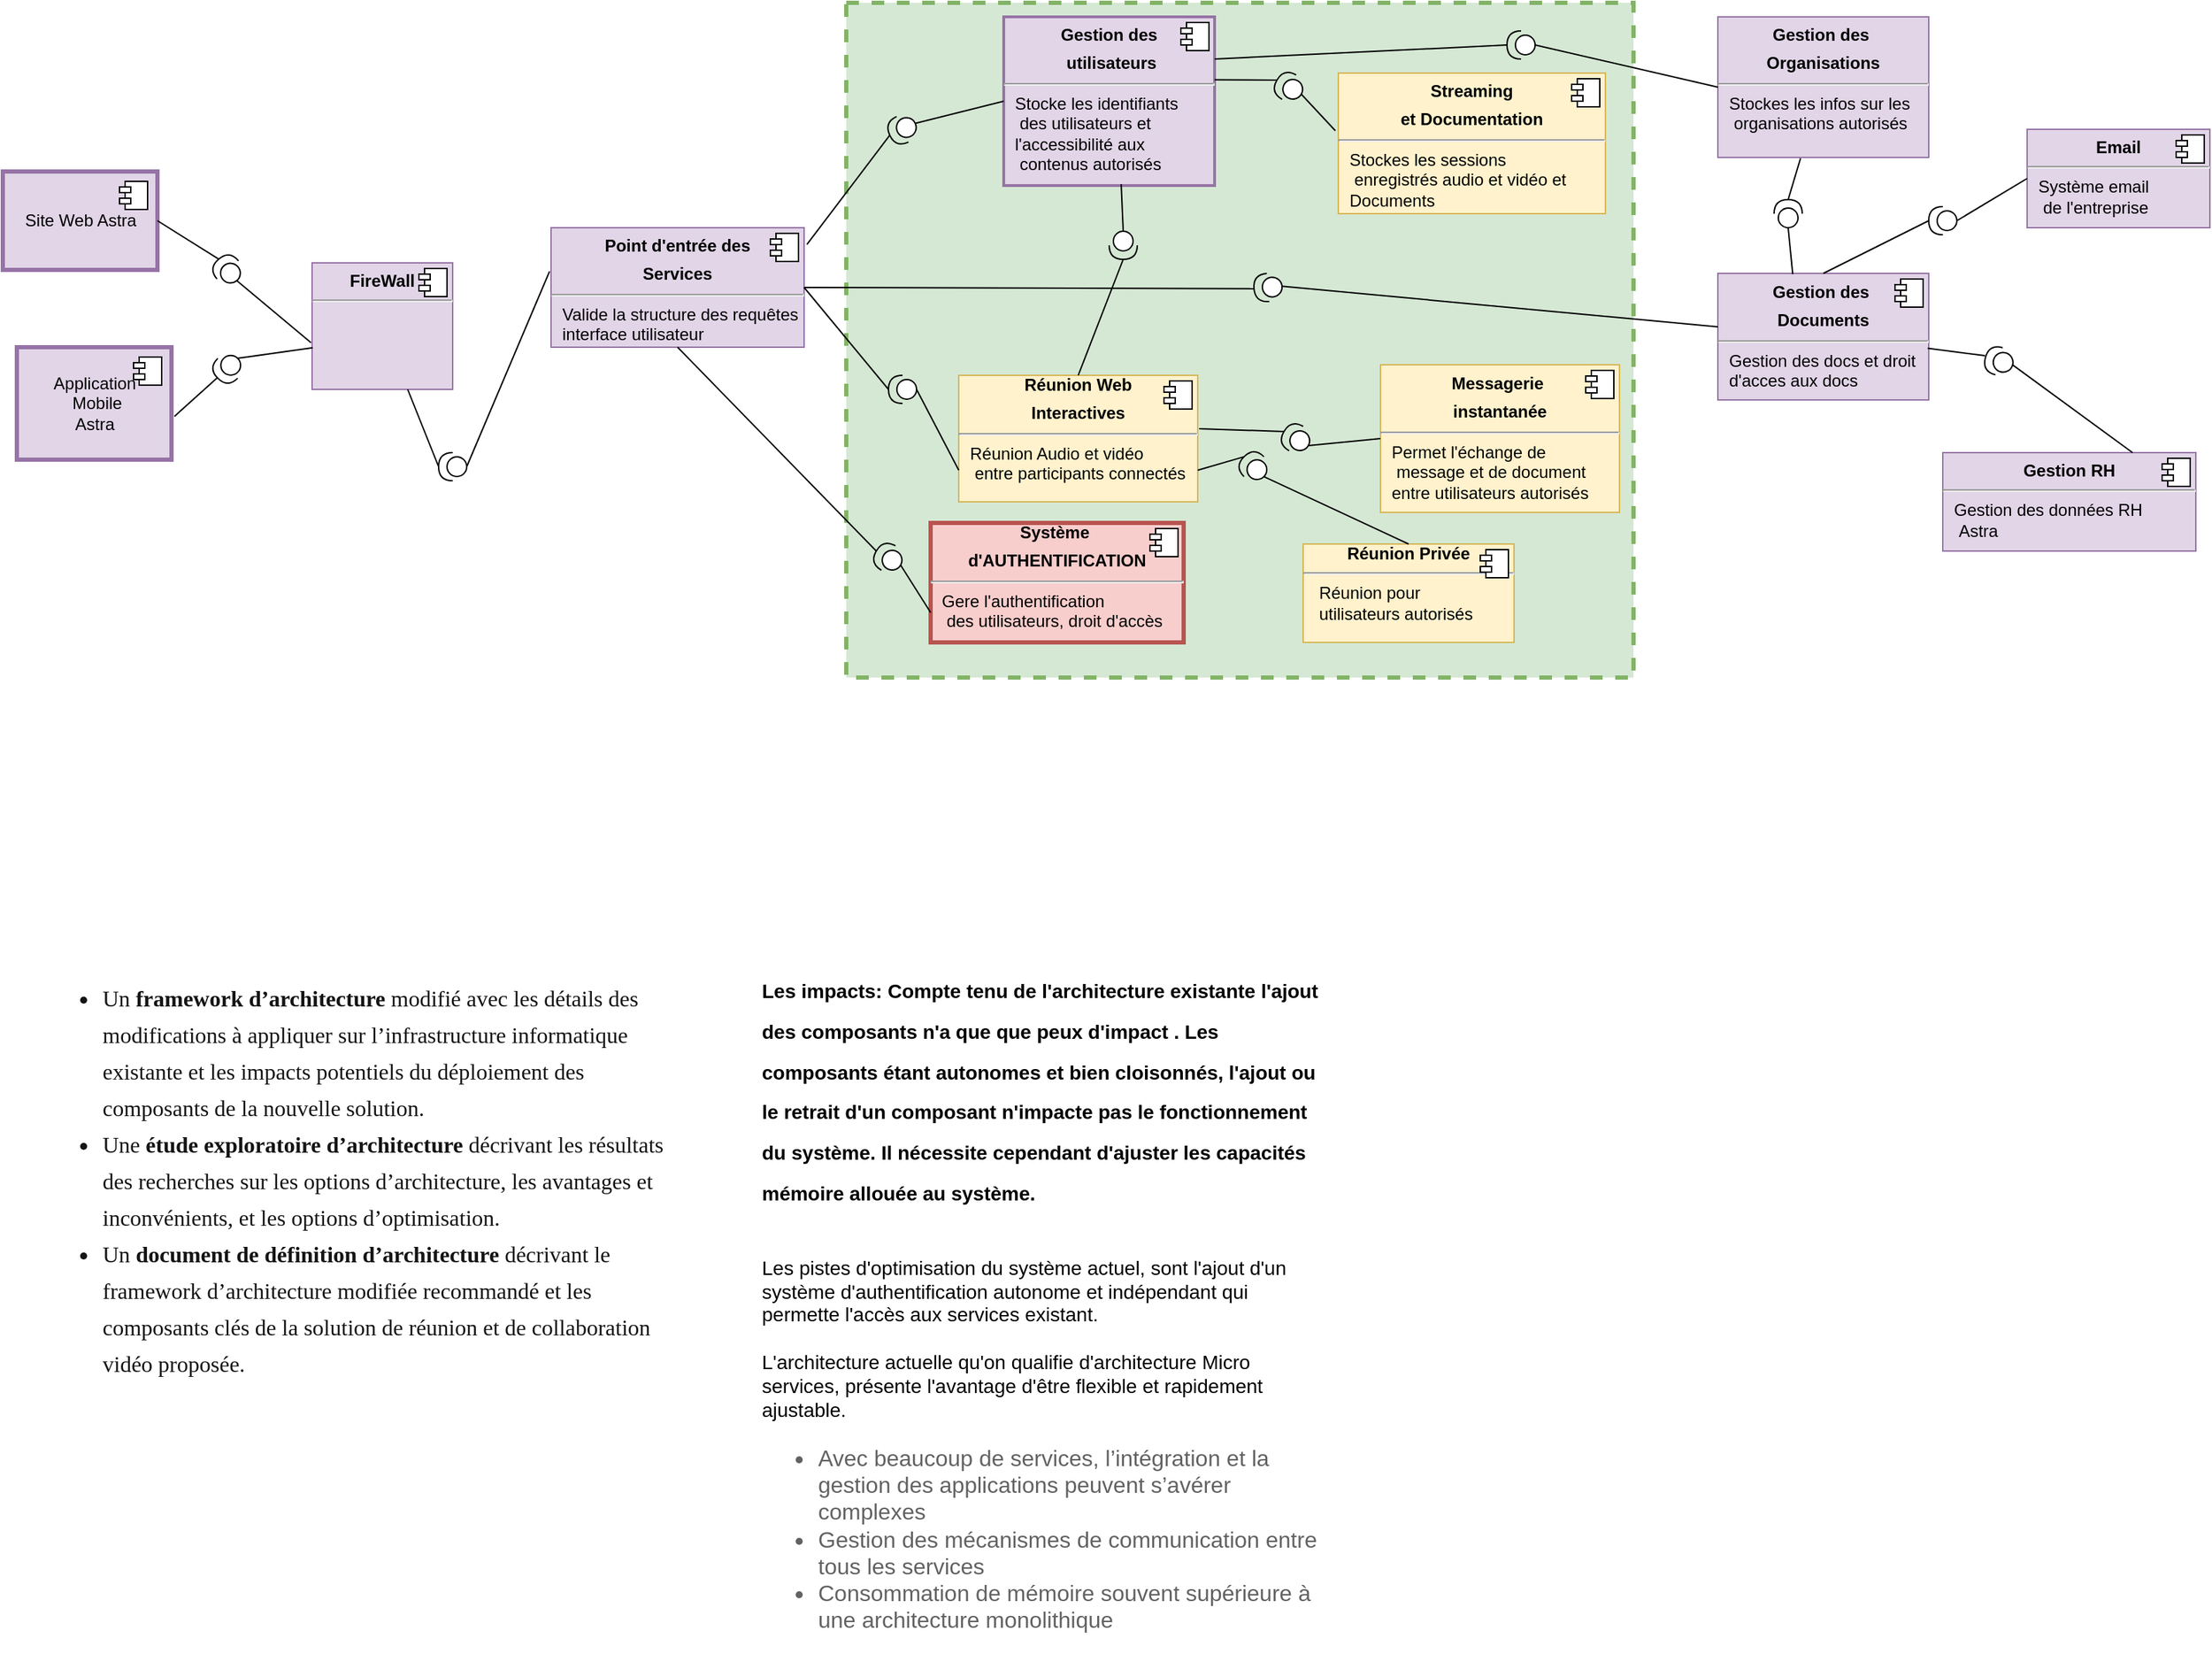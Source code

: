 <mxfile version="14.4.2" type="github" pages="7">
  <diagram id="t8K_BKBWhnZSyjOZ11cl" name="Archi_GlobalAstra">
    <mxGraphModel dx="1046" dy="2826" grid="1" gridSize="10" guides="1" tooltips="1" connect="1" arrows="1" fold="1" page="1" pageScale="1" pageWidth="1654" pageHeight="2336" math="0" shadow="0">
      <root>
        <mxCell id="0" />
        <mxCell id="1" parent="0" />
        <mxCell id="PgHcc1g_v14MQFIkCMRv-1" value="" style="whiteSpace=wrap;html=1;dashed=1;strokeWidth=3;fillColor=#d5e8d4;strokeColor=#82b366;" parent="1" vertex="1">
          <mxGeometry x="640" y="-50" width="560" height="480" as="geometry" />
        </mxCell>
        <mxCell id="jVSZVKWOK95pv_yEcDNA-1" value="&lt;p style=&quot;margin: 0px ; margin-top: 6px ; text-align: center&quot;&gt;&lt;b&gt;FireWall&lt;/b&gt;&lt;/p&gt;&lt;hr&gt;&lt;p style=&quot;margin: 0px ; margin-left: 8px&quot;&gt;&lt;br&gt;&lt;br&gt;&lt;/p&gt;" style="align=left;overflow=fill;html=1;dropTarget=0;fillColor=#e1d5e7;strokeColor=#9673a6;" parent="1" vertex="1">
          <mxGeometry x="260" y="135" width="100" height="90" as="geometry" />
        </mxCell>
        <mxCell id="jVSZVKWOK95pv_yEcDNA-2" value="" style="shape=component;jettyWidth=8;jettyHeight=4;" parent="jVSZVKWOK95pv_yEcDNA-1" vertex="1">
          <mxGeometry x="1" width="20" height="20" relative="1" as="geometry">
            <mxPoint x="-24" y="4" as="offset" />
          </mxGeometry>
        </mxCell>
        <mxCell id="jVSZVKWOK95pv_yEcDNA-3" value="&lt;p style=&quot;margin: 0px ; margin-top: 6px ; text-align: center&quot;&gt;&lt;b&gt;Point d&#39;entrée&amp;nbsp;des&lt;/b&gt;&lt;/p&gt;&lt;p style=&quot;margin: 0px ; margin-top: 6px ; text-align: center&quot;&gt;&lt;b&gt;Services&lt;/b&gt;&lt;/p&gt;&lt;hr&gt;&lt;p style=&quot;margin: 0px ; margin-left: 8px&quot;&gt;Valide la structure des requêtes&lt;/p&gt;&lt;p style=&quot;margin: 0px ; margin-left: 8px&quot;&gt;interface utilisateur&lt;br&gt;&lt;br&gt;&lt;/p&gt;" style="align=left;overflow=fill;html=1;dropTarget=0;fillColor=#e1d5e7;strokeColor=#9673a6;" parent="1" vertex="1">
          <mxGeometry x="430" y="110" width="180" height="85" as="geometry" />
        </mxCell>
        <mxCell id="jVSZVKWOK95pv_yEcDNA-4" value="" style="shape=component;jettyWidth=8;jettyHeight=4;" parent="jVSZVKWOK95pv_yEcDNA-3" vertex="1">
          <mxGeometry x="1" width="20" height="20" relative="1" as="geometry">
            <mxPoint x="-24" y="4" as="offset" />
          </mxGeometry>
        </mxCell>
        <mxCell id="jVSZVKWOK95pv_yEcDNA-5" value="" style="shape=providedRequiredInterface;html=1;verticalLabelPosition=bottom;rotation=-180;" parent="1" vertex="1">
          <mxGeometry x="350" y="270" width="20" height="20" as="geometry" />
        </mxCell>
        <mxCell id="jVSZVKWOK95pv_yEcDNA-6" value="" style="endArrow=none;html=1;entryX=1;entryY=0.5;entryDx=0;entryDy=0;entryPerimeter=0;" parent="1" source="jVSZVKWOK95pv_yEcDNA-1" target="jVSZVKWOK95pv_yEcDNA-5" edge="1">
          <mxGeometry width="50" height="50" relative="1" as="geometry">
            <mxPoint x="100" y="290" as="sourcePoint" />
            <mxPoint x="90" y="190" as="targetPoint" />
          </mxGeometry>
        </mxCell>
        <mxCell id="jVSZVKWOK95pv_yEcDNA-7" value="" style="endArrow=none;html=1;entryX=0;entryY=0.5;entryDx=0;entryDy=0;entryPerimeter=0;exitX=-0.006;exitY=0.365;exitDx=0;exitDy=0;exitPerimeter=0;" parent="1" source="jVSZVKWOK95pv_yEcDNA-3" target="jVSZVKWOK95pv_yEcDNA-5" edge="1">
          <mxGeometry width="50" height="50" relative="1" as="geometry">
            <mxPoint x="410" y="275" as="sourcePoint" />
            <mxPoint x="180" y="294" as="targetPoint" />
          </mxGeometry>
        </mxCell>
        <mxCell id="jVSZVKWOK95pv_yEcDNA-8" value="&lt;p style=&quot;margin: 0px ; margin-top: 6px ; text-align: center&quot;&gt;&lt;b&gt;Gestion des&amp;nbsp;&lt;/b&gt;&lt;/p&gt;&lt;p style=&quot;margin: 0px ; margin-top: 6px ; text-align: center&quot;&gt;&lt;b&gt;Organisations&lt;/b&gt;&lt;/p&gt;&lt;hr&gt;&lt;p style=&quot;margin: 0px ; margin-left: 8px&quot;&gt;Stockes les infos sur les&lt;/p&gt;&lt;p style=&quot;margin: 0px ; margin-left: 8px&quot;&gt;&amp;nbsp;organisations autorisés&lt;/p&gt;&lt;p style=&quot;margin: 0px ; margin-left: 8px&quot;&gt;&lt;br&gt;&lt;br&gt;&lt;/p&gt;" style="align=left;overflow=fill;html=1;dropTarget=0;fillColor=#e1d5e7;strokeColor=#9673a6;" parent="1" vertex="1">
          <mxGeometry x="1260" y="-40" width="150" height="100" as="geometry" />
        </mxCell>
        <mxCell id="jVSZVKWOK95pv_yEcDNA-10" value="&lt;p style=&quot;margin: 0px ; margin-top: 6px ; text-align: center&quot;&gt;&lt;b&gt;Gestion des&amp;nbsp;&lt;/b&gt;&lt;/p&gt;&lt;p style=&quot;margin: 0px ; margin-top: 6px ; text-align: center&quot;&gt;&lt;b&gt;Documents&lt;/b&gt;&lt;/p&gt;&lt;hr&gt;&lt;p style=&quot;margin: 0px ; margin-left: 8px&quot;&gt;Gestion des docs et droit&amp;nbsp;&lt;/p&gt;&lt;p style=&quot;margin: 0px ; margin-left: 8px&quot;&gt;d&#39;acces aux docs&lt;br&gt;&lt;br&gt;&lt;/p&gt;" style="align=left;overflow=fill;html=1;dropTarget=0;fillColor=#e1d5e7;strokeColor=#9673a6;" parent="1" vertex="1">
          <mxGeometry x="1260" y="142.5" width="150" height="90" as="geometry" />
        </mxCell>
        <mxCell id="jVSZVKWOK95pv_yEcDNA-11" value="" style="shape=component;jettyWidth=8;jettyHeight=4;" parent="jVSZVKWOK95pv_yEcDNA-10" vertex="1">
          <mxGeometry x="1" width="20" height="20" relative="1" as="geometry">
            <mxPoint x="-24" y="4" as="offset" />
          </mxGeometry>
        </mxCell>
        <mxCell id="TABUdnuH4LM6GMjATklA-5" value="&lt;p style=&quot;margin: 0px ; margin-top: 6px ; text-align: center&quot;&gt;&lt;b&gt;Gestion RH&lt;/b&gt;&lt;/p&gt;&lt;hr&gt;&lt;p style=&quot;margin: 0px ; margin-left: 8px&quot;&gt;Gestion des données RH&lt;/p&gt;&lt;p style=&quot;margin: 0px ; margin-left: 8px&quot;&gt;&amp;nbsp;Astra&lt;br&gt;&lt;/p&gt;" style="align=left;overflow=fill;html=1;dropTarget=0;fillColor=#e1d5e7;strokeColor=#9673a6;" parent="1" vertex="1">
          <mxGeometry x="1420" y="270" width="180" height="70" as="geometry" />
        </mxCell>
        <mxCell id="TABUdnuH4LM6GMjATklA-6" value="" style="shape=component;jettyWidth=8;jettyHeight=4;" parent="TABUdnuH4LM6GMjATklA-5" vertex="1">
          <mxGeometry x="1" width="20" height="20" relative="1" as="geometry">
            <mxPoint x="-24" y="4" as="offset" />
          </mxGeometry>
        </mxCell>
        <mxCell id="TABUdnuH4LM6GMjATklA-7" value="&lt;p style=&quot;margin: 0px ; margin-top: 6px ; text-align: center&quot;&gt;&lt;b&gt;Email&lt;/b&gt;&lt;/p&gt;&lt;hr&gt;&lt;p style=&quot;margin: 0px ; margin-left: 8px&quot;&gt;Système email&lt;/p&gt;&lt;p style=&quot;margin: 0px ; margin-left: 8px&quot;&gt;&amp;nbsp;de l&#39;entreprise&lt;br&gt;&lt;br&gt;&lt;/p&gt;" style="align=left;overflow=fill;html=1;dropTarget=0;fillColor=#e1d5e7;strokeColor=#9673a6;" parent="1" vertex="1">
          <mxGeometry x="1480" y="40" width="130" height="70" as="geometry" />
        </mxCell>
        <mxCell id="TABUdnuH4LM6GMjATklA-8" value="" style="shape=component;jettyWidth=8;jettyHeight=4;" parent="TABUdnuH4LM6GMjATklA-7" vertex="1">
          <mxGeometry x="1" width="20" height="20" relative="1" as="geometry">
            <mxPoint x="-24" y="4" as="offset" />
          </mxGeometry>
        </mxCell>
        <mxCell id="TABUdnuH4LM6GMjATklA-19" value="" style="shape=providedRequiredInterface;html=1;verticalLabelPosition=bottom;rotation=-180;" parent="1" vertex="1">
          <mxGeometry x="1410" y="95" width="20" height="20" as="geometry" />
        </mxCell>
        <mxCell id="TABUdnuH4LM6GMjATklA-22" value="" style="shape=providedRequiredInterface;html=1;verticalLabelPosition=bottom;rotation=-180;" parent="1" vertex="1">
          <mxGeometry x="1110" y="-30" width="20" height="20" as="geometry" />
        </mxCell>
        <mxCell id="TABUdnuH4LM6GMjATklA-23" value="" style="shape=providedRequiredInterface;html=1;verticalLabelPosition=bottom;rotation=-165;" parent="1" vertex="1">
          <mxGeometry x="1450" y="195" width="20" height="20" as="geometry" />
        </mxCell>
        <mxCell id="TABUdnuH4LM6GMjATklA-28" value="" style="shape=providedRequiredInterface;html=1;verticalLabelPosition=bottom;rotation=-90;" parent="1" vertex="1">
          <mxGeometry x="1300" y="90" width="20" height="20" as="geometry" />
        </mxCell>
        <mxCell id="KWHbkK6jLSBNtGeyYjSA-3" value="Application&lt;br&gt;&amp;nbsp;Mobile&lt;br&gt;Astra" style="html=1;dropTarget=0;strokeWidth=3;fillColor=#e1d5e7;strokeColor=#9673a6;" parent="1" vertex="1">
          <mxGeometry x="50" y="195" width="110" height="80" as="geometry" />
        </mxCell>
        <mxCell id="KWHbkK6jLSBNtGeyYjSA-4" value="" style="shape=module;jettyWidth=8;jettyHeight=4;" parent="KWHbkK6jLSBNtGeyYjSA-3" vertex="1">
          <mxGeometry x="1" width="20" height="20" relative="1" as="geometry">
            <mxPoint x="-27" y="7" as="offset" />
          </mxGeometry>
        </mxCell>
        <mxCell id="KWHbkK6jLSBNtGeyYjSA-5" value="Site Web Astra" style="html=1;dropTarget=0;strokeWidth=3;fillColor=#e1d5e7;strokeColor=#9673a6;" parent="1" vertex="1">
          <mxGeometry x="40" y="70" width="110" height="70" as="geometry" />
        </mxCell>
        <mxCell id="KWHbkK6jLSBNtGeyYjSA-6" value="" style="shape=module;jettyWidth=8;jettyHeight=4;" parent="KWHbkK6jLSBNtGeyYjSA-5" vertex="1">
          <mxGeometry x="1" width="20" height="20" relative="1" as="geometry">
            <mxPoint x="-27" y="7" as="offset" />
          </mxGeometry>
        </mxCell>
        <mxCell id="KWHbkK6jLSBNtGeyYjSA-9" value="" style="shape=providedRequiredInterface;html=1;verticalLabelPosition=bottom;strokeWidth=1;rotation=-130;" parent="1" vertex="1">
          <mxGeometry x="190" y="130" width="20" height="20" as="geometry" />
        </mxCell>
        <mxCell id="KWHbkK6jLSBNtGeyYjSA-10" value="" style="endArrow=none;html=1;exitX=1;exitY=0.5;exitDx=0;exitDy=0;entryX=1;entryY=0.5;entryDx=0;entryDy=0;entryPerimeter=0;" parent="1" source="KWHbkK6jLSBNtGeyYjSA-5" target="KWHbkK6jLSBNtGeyYjSA-9" edge="1">
          <mxGeometry width="50" height="50" relative="1" as="geometry">
            <mxPoint x="-280" y="300" as="sourcePoint" />
            <mxPoint x="-230" y="250" as="targetPoint" />
          </mxGeometry>
        </mxCell>
        <mxCell id="KWHbkK6jLSBNtGeyYjSA-11" value="" style="endArrow=none;html=1;exitX=1.019;exitY=0.615;exitDx=0;exitDy=0;exitPerimeter=0;" parent="1" source="KWHbkK6jLSBNtGeyYjSA-3" target="KWHbkK6jLSBNtGeyYjSA-13" edge="1">
          <mxGeometry width="50" height="50" relative="1" as="geometry">
            <mxPoint x="-260" y="410" as="sourcePoint" />
            <mxPoint x="-240" y="380" as="targetPoint" />
          </mxGeometry>
        </mxCell>
        <mxCell id="KWHbkK6jLSBNtGeyYjSA-12" value="" style="endArrow=none;html=1;entryX=-0.008;entryY=0.631;entryDx=0;entryDy=0;entryPerimeter=0;exitX=0;exitY=0.5;exitDx=0;exitDy=0;exitPerimeter=0;" parent="1" source="KWHbkK6jLSBNtGeyYjSA-9" target="jVSZVKWOK95pv_yEcDNA-1" edge="1">
          <mxGeometry width="50" height="50" relative="1" as="geometry">
            <mxPoint x="-80" y="290" as="sourcePoint" />
            <mxPoint x="-210" y="285" as="targetPoint" />
          </mxGeometry>
        </mxCell>
        <mxCell id="KWHbkK6jLSBNtGeyYjSA-13" value="" style="shape=providedRequiredInterface;html=1;verticalLabelPosition=bottom;rotation=135;" parent="1" vertex="1">
          <mxGeometry x="190" y="200" width="20" height="20" as="geometry" />
        </mxCell>
        <mxCell id="KWHbkK6jLSBNtGeyYjSA-14" value="" style="endArrow=none;html=1;entryX=0.005;entryY=0.671;entryDx=0;entryDy=0;entryPerimeter=0;exitX=0;exitY=0.5;exitDx=0;exitDy=0;exitPerimeter=0;" parent="1" source="KWHbkK6jLSBNtGeyYjSA-13" target="jVSZVKWOK95pv_yEcDNA-1" edge="1">
          <mxGeometry width="50" height="50" relative="1" as="geometry">
            <mxPoint x="-80" y="330" as="sourcePoint" />
            <mxPoint x="-230" y="285" as="targetPoint" />
          </mxGeometry>
        </mxCell>
        <mxCell id="KwJhhviEsXyySI-hj1Dy-1" value="&lt;h1&gt;&lt;ul style=&quot;outline-color: rgb(116 , 81 , 235) ; box-sizing: border-box ; margin-left: 16px ; margin-right: 16px ; font-family: &amp;#34;montserrat&amp;#34; ; font-size: 16px ; font-weight: 400 ; background-color: rgb(255 , 255 , 255)&quot;&gt;&lt;li style=&quot;outline-color: rgb(116 , 81 , 235) ; font-size: inherit ; line-height: 1.625rem ; color: rgba(0 , 0 , 0 , 0.92) ; box-sizing: border-box ; font-weight: inherit&quot;&gt;Un&amp;nbsp;&lt;strong style=&quot;outline-color: rgb(116 , 81 , 235) ; color: inherit&quot;&gt;framework d’architecture&lt;/strong&gt;&amp;nbsp;modifié avec les détails des modifications à appliquer sur l’infrastructure informatique existante et les impacts potentiels du déploiement des composants de la nouvelle solution.&lt;/li&gt;&lt;li style=&quot;outline-color: rgb(116 , 81 , 235) ; font-size: inherit ; line-height: 1.625rem ; color: rgba(0 , 0 , 0 , 0.92) ; box-sizing: border-box ; font-weight: inherit&quot;&gt;Une&amp;nbsp;&lt;strong style=&quot;outline-color: rgb(116 , 81 , 235) ; color: inherit&quot;&gt;étude exploratoire&lt;/strong&gt;&amp;nbsp;&lt;strong style=&quot;outline-color: rgb(116 , 81 , 235) ; color: inherit&quot;&gt;d’architecture&lt;/strong&gt;&amp;nbsp;décrivant les résultats des recherches sur les options d’architecture, les avantages et inconvénients, et les options d’optimisation.&lt;/li&gt;&lt;li style=&quot;outline-color: rgb(116 , 81 , 235) ; font-size: inherit ; line-height: 1.625rem ; color: rgba(0 , 0 , 0 , 0.92) ; box-sizing: border-box ; font-weight: inherit&quot;&gt;Un&amp;nbsp;&lt;strong style=&quot;outline-color: rgb(116 , 81 , 235) ; color: inherit&quot;&gt;document de définition&lt;/strong&gt;&amp;nbsp;&lt;strong style=&quot;outline-color: rgb(116 , 81 , 235) ; color: inherit&quot;&gt;d’architecture&lt;/strong&gt;&amp;nbsp;décrivant le framework d’architecture modifiée recommandé et les composants clés de la solution de réunion et de collaboration vidéo proposée.&lt;/li&gt;&lt;/ul&gt;&lt;/h1&gt;" style="text;html=1;strokeColor=none;fillColor=none;spacing=5;spacingTop=-20;whiteSpace=wrap;overflow=hidden;rounded=0;" parent="1" vertex="1">
          <mxGeometry x="50" y="640" width="480" height="320" as="geometry" />
        </mxCell>
        <mxCell id="KwJhhviEsXyySI-hj1Dy-6" value="&lt;h1&gt;&lt;font style=&quot;font-size: 14px&quot;&gt;Les impacts: Compte tenu de l&#39;architecture existante l&#39;ajout des composants n&#39;a que que peux d&#39;impact . Les composants étant autonomes et bien cloisonnés, l&#39;ajout ou le retrait d&#39;un composant n&#39;impacte pas le fonctionnement du système. Il nécessite cependant d&#39;ajuster les capacités mémoire allouée au système.&lt;/font&gt;&lt;/h1&gt;&lt;div&gt;&lt;font style=&quot;font-size: 14px&quot;&gt;&lt;br&gt;&lt;/font&gt;&lt;/div&gt;&lt;div&gt;&lt;font style=&quot;font-size: 14px&quot;&gt;Les pistes d&#39;optimisation du système actuel, sont l&#39;ajout d&#39;un système d&#39;authentification autonome et indépendant qui permette l&#39;accès aux services existant.&amp;nbsp;&lt;/font&gt;&lt;/div&gt;&lt;div&gt;&lt;font style=&quot;font-size: 14px&quot;&gt;&lt;br&gt;&lt;/font&gt;&lt;/div&gt;&lt;div&gt;&lt;font style=&quot;font-size: 14px&quot;&gt;L&#39;architecture actuelle qu&#39;on qualifie d&#39;architecture Micro services, présente l&#39;avantage d&#39;être flexible et rapidement ajustable.&lt;/font&gt;&lt;/div&gt;&lt;div&gt;&lt;font style=&quot;font-size: 14px&quot;&gt;&lt;br&gt;&lt;/font&gt;&lt;/div&gt;&lt;div&gt;&lt;font style=&quot;font-size: 14px&quot;&gt;&lt;ul style=&quot;box-sizing: border-box ; margin-top: 0px ; margin-bottom: 0px ; border: 0px ; outline: 0px ; font-size: 16px ; vertical-align: baseline ; background: 0px 0px rgb(255 , 255 , 255) ; color: rgb(98 , 98 , 98) ; font-family: &amp;#34;popins regular&amp;#34; , sans-serif&quot;&gt;&lt;li style=&quot;box-sizing: border-box ; margin-top: 0px ; margin-bottom: 0px ; border: 0px ; outline: 0px ; vertical-align: baseline ; background: 0px 0px&quot;&gt;Avec beaucoup de services, l’intégration et la gestion des applications peuvent s’avérer complexes&lt;/li&gt;&lt;li style=&quot;box-sizing: border-box ; margin-top: 0px ; margin-bottom: 0px ; border: 0px ; outline: 0px ; vertical-align: baseline ; background: 0px 0px&quot;&gt;Gestion des mécanismes de communication entre tous les services&lt;/li&gt;&lt;li style=&quot;box-sizing: border-box ; margin-top: 0px ; margin-bottom: 0px ; border: 0px ; outline: 0px ; vertical-align: baseline ; background: 0px 0px&quot;&gt;Consommation de mémoire souvent supérieure à une architecture monolithique&lt;/li&gt;&lt;/ul&gt;&lt;/font&gt;&lt;/div&gt;&lt;div&gt;&lt;font style=&quot;font-size: 14px&quot;&gt;&lt;br&gt;&lt;/font&gt;&lt;/div&gt;&lt;div&gt;&lt;font style=&quot;font-size: 14px&quot;&gt;&lt;br&gt;&lt;/font&gt;&lt;/div&gt;&lt;div&gt;&lt;br&gt;&lt;/div&gt;" style="text;html=1;strokeColor=none;fillColor=none;spacing=5;spacingTop=-20;whiteSpace=wrap;overflow=hidden;rounded=0;" parent="1" vertex="1">
          <mxGeometry x="575" y="630" width="410" height="510" as="geometry" />
        </mxCell>
        <mxCell id="6evOrZTZqxaeQOHMSdSV-1" value="&lt;div style=&quot;text-align: center&quot;&gt;&lt;span&gt;&lt;b&gt;Système&lt;/b&gt;&lt;/span&gt;&lt;b&gt;&amp;nbsp;&lt;/b&gt;&lt;/div&gt;&lt;p style=&quot;margin: 0px ; margin-top: 6px ; text-align: center&quot;&gt;&lt;b&gt;d&#39;AUTHENTIFICATION&lt;/b&gt;&lt;/p&gt;&lt;hr&gt;&lt;p style=&quot;margin: 0px ; margin-left: 8px&quot;&gt;Gere l&#39;authentification&lt;/p&gt;&lt;p style=&quot;margin: 0px ; margin-left: 8px&quot;&gt;&amp;nbsp;des utilisateurs, droit d&#39;accès&lt;br&gt;&lt;br&gt;&lt;/p&gt;" style="align=left;overflow=fill;html=1;dropTarget=0;fillColor=#f8cecc;strokeColor=#b85450;strokeWidth=3;" parent="1" vertex="1">
          <mxGeometry x="700" y="320" width="180" height="85" as="geometry" />
        </mxCell>
        <mxCell id="6evOrZTZqxaeQOHMSdSV-2" value="" style="shape=component;jettyWidth=8;jettyHeight=4;" parent="6evOrZTZqxaeQOHMSdSV-1" vertex="1">
          <mxGeometry x="1" width="20" height="20" relative="1" as="geometry">
            <mxPoint x="-24" y="4" as="offset" />
          </mxGeometry>
        </mxCell>
        <mxCell id="6evOrZTZqxaeQOHMSdSV-3" value="" style="shape=providedRequiredInterface;html=1;verticalLabelPosition=bottom;rotation=-150;" parent="1" vertex="1">
          <mxGeometry x="660" y="335" width="20" height="20" as="geometry" />
        </mxCell>
        <mxCell id="6evOrZTZqxaeQOHMSdSV-4" value="" style="endArrow=none;html=1;entryX=1;entryY=0.5;entryDx=0;entryDy=0;entryPerimeter=0;exitX=0.5;exitY=1;exitDx=0;exitDy=0;" parent="1" source="jVSZVKWOK95pv_yEcDNA-3" target="6evOrZTZqxaeQOHMSdSV-3" edge="1">
          <mxGeometry width="50" height="50" relative="1" as="geometry">
            <mxPoint x="510" y="252" as="sourcePoint" />
            <mxPoint x="570" y="210" as="targetPoint" />
          </mxGeometry>
        </mxCell>
        <mxCell id="6evOrZTZqxaeQOHMSdSV-5" value="" style="endArrow=none;html=1;entryX=0;entryY=0.75;entryDx=0;entryDy=0;exitX=0;exitY=0.5;exitDx=0;exitDy=0;exitPerimeter=0;" parent="1" source="6evOrZTZqxaeQOHMSdSV-3" target="6evOrZTZqxaeQOHMSdSV-1" edge="1">
          <mxGeometry width="50" height="50" relative="1" as="geometry">
            <mxPoint x="630" y="390" as="sourcePoint" />
            <mxPoint x="570" y="210" as="targetPoint" />
          </mxGeometry>
        </mxCell>
        <mxCell id="ZLCsq2qd7jMv3aYF_8jU-1" value="&lt;p style=&quot;margin: 0px ; margin-top: 6px ; text-align: center&quot;&gt;&lt;b&gt;Gestion des&lt;/b&gt;&lt;/p&gt;&lt;p style=&quot;margin: 0px ; margin-top: 6px ; text-align: center&quot;&gt;&lt;b&gt;&amp;nbsp;utilisateurs&lt;/b&gt;&lt;/p&gt;&lt;hr&gt;&lt;p style=&quot;margin: 0px ; margin-left: 8px&quot;&gt;Stocke les identifiants&lt;/p&gt;&lt;p style=&quot;margin: 0px ; margin-left: 8px&quot;&gt;&amp;nbsp;des utilisateurs et&amp;nbsp;&lt;/p&gt;&lt;p style=&quot;margin: 0px ; margin-left: 8px&quot;&gt;l&#39;accessibilité aux&lt;/p&gt;&lt;p style=&quot;margin: 0px ; margin-left: 8px&quot;&gt;&amp;nbsp;contenus autorisés&lt;br&gt;&lt;br&gt;&lt;/p&gt;" style="align=left;overflow=fill;html=1;dropTarget=0;fillColor=#e1d5e7;strokeColor=#9673a6;strokeWidth=2;" parent="1" vertex="1">
          <mxGeometry x="752" y="-40" width="150" height="120" as="geometry" />
        </mxCell>
        <mxCell id="ZLCsq2qd7jMv3aYF_8jU-2" value="" style="shape=component;jettyWidth=8;jettyHeight=4;" parent="ZLCsq2qd7jMv3aYF_8jU-1" vertex="1">
          <mxGeometry x="1" width="20" height="20" relative="1" as="geometry">
            <mxPoint x="-24" y="4" as="offset" />
          </mxGeometry>
        </mxCell>
        <mxCell id="ZLCsq2qd7jMv3aYF_8jU-7" value="&lt;p style=&quot;margin: 0px ; margin-top: 6px ; text-align: center&quot;&gt;&lt;b&gt;Messagerie&amp;nbsp;&lt;/b&gt;&lt;/p&gt;&lt;p style=&quot;margin: 0px ; margin-top: 6px ; text-align: center&quot;&gt;&lt;b&gt;instantanée&lt;/b&gt;&lt;/p&gt;&lt;hr&gt;&lt;p style=&quot;margin: 0px ; margin-left: 8px&quot;&gt;Permet l&#39;échange de&lt;/p&gt;&lt;p style=&quot;margin: 0px ; margin-left: 8px&quot;&gt;&amp;nbsp;message et de document&lt;/p&gt;&lt;p style=&quot;margin: 0px ; margin-left: 8px&quot;&gt;entre utilisateurs autorisés&amp;nbsp;&lt;/p&gt;&lt;p style=&quot;margin: 0px ; margin-left: 8px&quot;&gt;&lt;br&gt;&lt;br&gt;&lt;/p&gt;" style="align=left;overflow=fill;html=1;dropTarget=0;fillColor=#fff2cc;strokeColor=#d6b656;" parent="1" vertex="1">
          <mxGeometry x="1020" y="207.5" width="170" height="105" as="geometry" />
        </mxCell>
        <mxCell id="ZLCsq2qd7jMv3aYF_8jU-8" value="" style="shape=component;jettyWidth=8;jettyHeight=4;" parent="ZLCsq2qd7jMv3aYF_8jU-7" vertex="1">
          <mxGeometry x="1" width="20" height="20" relative="1" as="geometry">
            <mxPoint x="-24" y="4" as="offset" />
          </mxGeometry>
        </mxCell>
        <mxCell id="ZLCsq2qd7jMv3aYF_8jU-9" value="&lt;div style=&quot;text-align: center&quot;&gt;&lt;span&gt;&lt;b&gt;Réunion&lt;/b&gt;&lt;/span&gt;&lt;b&gt;&amp;nbsp;Privée&lt;/b&gt;&lt;/div&gt;&lt;hr&gt;&lt;p style=&quot;margin: 0px ; margin-left: 8px&quot;&gt;&lt;span&gt;&amp;nbsp;Réunion&amp;nbsp;pour&lt;/span&gt;&lt;/p&gt;&lt;p style=&quot;margin: 0px ; margin-left: 8px&quot;&gt;&lt;span&gt;&amp;nbsp;utilisateurs autorisés&lt;/span&gt;&lt;br&gt;&lt;/p&gt;&lt;p style=&quot;margin: 0px ; margin-left: 8px&quot;&gt;&lt;br&gt;&lt;/p&gt;" style="align=left;overflow=fill;html=1;dropTarget=0;fillColor=#fff2cc;strokeColor=#d6b656;" parent="1" vertex="1">
          <mxGeometry x="965" y="335" width="150" height="70" as="geometry" />
        </mxCell>
        <mxCell id="ZLCsq2qd7jMv3aYF_8jU-10" value="" style="shape=component;jettyWidth=8;jettyHeight=4;" parent="ZLCsq2qd7jMv3aYF_8jU-9" vertex="1">
          <mxGeometry x="1" width="20" height="20" relative="1" as="geometry">
            <mxPoint x="-24" y="4" as="offset" />
          </mxGeometry>
        </mxCell>
        <mxCell id="ZLCsq2qd7jMv3aYF_8jU-11" value="&lt;div style=&quot;text-align: center&quot;&gt;&lt;span&gt;&lt;b&gt;Réunion&lt;/b&gt;&lt;/span&gt;&lt;b&gt;&amp;nbsp;Web&lt;/b&gt;&lt;/div&gt;&lt;p style=&quot;margin: 0px ; margin-top: 6px ; text-align: center&quot;&gt;&lt;b&gt;Interactives&lt;/b&gt;&lt;/p&gt;&lt;hr&gt;&lt;p style=&quot;margin: 0px ; margin-left: 8px&quot;&gt;Réunion Audio et vidéo&lt;/p&gt;&lt;p style=&quot;margin: 0px ; margin-left: 8px&quot;&gt;&amp;nbsp;entre participants connectés&lt;/p&gt;&lt;p style=&quot;margin: 0px ; margin-left: 8px&quot;&gt;&lt;br&gt;&lt;/p&gt;" style="align=left;overflow=fill;html=1;dropTarget=0;fillColor=#fff2cc;strokeColor=#d6b656;" parent="1" vertex="1">
          <mxGeometry x="720" y="215" width="170" height="90" as="geometry" />
        </mxCell>
        <mxCell id="ZLCsq2qd7jMv3aYF_8jU-12" value="" style="shape=component;jettyWidth=8;jettyHeight=4;" parent="ZLCsq2qd7jMv3aYF_8jU-11" vertex="1">
          <mxGeometry x="1" width="20" height="20" relative="1" as="geometry">
            <mxPoint x="-24" y="4" as="offset" />
          </mxGeometry>
        </mxCell>
        <mxCell id="ZLCsq2qd7jMv3aYF_8jU-13" value="&lt;p style=&quot;margin: 0px ; margin-top: 6px ; text-align: center&quot;&gt;&lt;b&gt;Streaming&lt;/b&gt;&lt;/p&gt;&lt;p style=&quot;margin: 0px ; margin-top: 6px ; text-align: center&quot;&gt;&lt;b&gt;et Documentation&lt;/b&gt;&lt;/p&gt;&lt;hr&gt;&lt;p style=&quot;margin: 0px ; margin-left: 8px&quot;&gt;Stockes les sessions&lt;/p&gt;&lt;p style=&quot;margin: 0px ; margin-left: 8px&quot;&gt;&amp;nbsp;enregistrés audio et vidéo et&lt;/p&gt;&lt;p style=&quot;margin: 0px ; margin-left: 8px&quot;&gt;Documents&lt;/p&gt;&lt;p style=&quot;margin: 0px ; margin-left: 8px&quot;&gt;&lt;br&gt;&lt;/p&gt;" style="align=left;overflow=fill;html=1;dropTarget=0;fillColor=#fff2cc;strokeColor=#d6b656;" parent="1" vertex="1">
          <mxGeometry x="990" width="190" height="100" as="geometry" />
        </mxCell>
        <mxCell id="ZLCsq2qd7jMv3aYF_8jU-14" value="" style="shape=component;jettyWidth=8;jettyHeight=4;" parent="ZLCsq2qd7jMv3aYF_8jU-13" vertex="1">
          <mxGeometry x="1" width="20" height="20" relative="1" as="geometry">
            <mxPoint x="-24" y="4" as="offset" />
          </mxGeometry>
        </mxCell>
        <mxCell id="IBRaZhV9ljnvM3cPM-sK-2" value="" style="shape=providedRequiredInterface;html=1;verticalLabelPosition=bottom;rotation=-205;" parent="1" vertex="1">
          <mxGeometry x="670" y="30" width="20" height="20" as="geometry" />
        </mxCell>
        <mxCell id="GCTfzxwln-U9Qj6U4zSp-1" value="" style="endArrow=none;html=1;entryX=1;entryY=0.5;entryDx=0;entryDy=0;entryPerimeter=0;exitX=1.011;exitY=0.141;exitDx=0;exitDy=0;exitPerimeter=0;" parent="1" source="jVSZVKWOK95pv_yEcDNA-3" target="IBRaZhV9ljnvM3cPM-sK-2" edge="1">
          <mxGeometry width="50" height="50" relative="1" as="geometry">
            <mxPoint x="520" y="262" as="sourcePoint" />
            <mxPoint x="520" y="210" as="targetPoint" />
          </mxGeometry>
        </mxCell>
        <mxCell id="XaKMdCox3UY5ykymiiFQ-1" value="" style="endArrow=none;html=1;entryX=0;entryY=0.5;entryDx=0;entryDy=0;exitX=0;exitY=0.5;exitDx=0;exitDy=0;exitPerimeter=0;" parent="1" source="IBRaZhV9ljnvM3cPM-sK-2" target="ZLCsq2qd7jMv3aYF_8jU-1" edge="1">
          <mxGeometry width="50" height="50" relative="1" as="geometry">
            <mxPoint x="520" y="190" as="sourcePoint" />
            <mxPoint x="619.92" y="82.04" as="targetPoint" />
          </mxGeometry>
        </mxCell>
        <mxCell id="XaKMdCox3UY5ykymiiFQ-2" value="" style="endArrow=none;html=1;entryX=0;entryY=0.75;entryDx=0;entryDy=0;exitX=0;exitY=0.5;exitDx=0;exitDy=0;exitPerimeter=0;" parent="1" source="XaKMdCox3UY5ykymiiFQ-3" target="ZLCsq2qd7jMv3aYF_8jU-11" edge="1">
          <mxGeometry width="50" height="50" relative="1" as="geometry">
            <mxPoint x="730" y="220" as="sourcePoint" />
            <mxPoint x="629.92" y="92.04" as="targetPoint" />
          </mxGeometry>
        </mxCell>
        <mxCell id="XaKMdCox3UY5ykymiiFQ-3" value="" style="shape=providedRequiredInterface;html=1;verticalLabelPosition=bottom;rotation=-180;" parent="1" vertex="1">
          <mxGeometry x="670" y="215" width="20" height="20" as="geometry" />
        </mxCell>
        <mxCell id="XaKMdCox3UY5ykymiiFQ-4" value="" style="endArrow=none;html=1;entryX=1;entryY=0.5;entryDx=0;entryDy=0;exitX=1;exitY=0.5;exitDx=0;exitDy=0;exitPerimeter=0;" parent="1" source="XaKMdCox3UY5ykymiiFQ-3" target="jVSZVKWOK95pv_yEcDNA-3" edge="1">
          <mxGeometry width="50" height="50" relative="1" as="geometry">
            <mxPoint x="750" y="240" as="sourcePoint" />
            <mxPoint x="837" y="157.5" as="targetPoint" />
          </mxGeometry>
        </mxCell>
        <mxCell id="XaKMdCox3UY5ykymiiFQ-5" value="" style="shape=providedRequiredInterface;html=1;verticalLabelPosition=bottom;rotation=-135;" parent="1" vertex="1">
          <mxGeometry x="920" y="270" width="20" height="20" as="geometry" />
        </mxCell>
        <mxCell id="XaKMdCox3UY5ykymiiFQ-6" value="" style="endArrow=none;html=1;entryX=1;entryY=0.75;entryDx=0;entryDy=0;exitX=1;exitY=0.5;exitDx=0;exitDy=0;exitPerimeter=0;" parent="1" source="XaKMdCox3UY5ykymiiFQ-5" target="ZLCsq2qd7jMv3aYF_8jU-11" edge="1">
          <mxGeometry width="50" height="50" relative="1" as="geometry">
            <mxPoint x="739.063" y="225.774" as="sourcePoint" />
            <mxPoint x="837" y="157.5" as="targetPoint" />
          </mxGeometry>
        </mxCell>
        <mxCell id="XaKMdCox3UY5ykymiiFQ-7" value="" style="endArrow=none;html=1;entryX=0;entryY=0.5;entryDx=0;entryDy=0;entryPerimeter=0;exitX=0.5;exitY=0;exitDx=0;exitDy=0;" parent="1" source="ZLCsq2qd7jMv3aYF_8jU-9" target="XaKMdCox3UY5ykymiiFQ-5" edge="1">
          <mxGeometry width="50" height="50" relative="1" as="geometry">
            <mxPoint x="1047" y="240" as="sourcePoint" />
            <mxPoint x="847" y="167.5" as="targetPoint" />
          </mxGeometry>
        </mxCell>
        <mxCell id="XaKMdCox3UY5ykymiiFQ-10" value="" style="shape=providedRequiredInterface;html=1;verticalLabelPosition=bottom;rotation=-150;" parent="1" vertex="1">
          <mxGeometry x="945" width="20" height="20" as="geometry" />
        </mxCell>
        <mxCell id="XaKMdCox3UY5ykymiiFQ-11" value="" style="endArrow=none;html=1;entryX=1;entryY=0.5;entryDx=0;entryDy=0;entryPerimeter=0;exitX=1;exitY=0.373;exitDx=0;exitDy=0;exitPerimeter=0;" parent="1" source="ZLCsq2qd7jMv3aYF_8jU-1" target="XaKMdCox3UY5ykymiiFQ-10" edge="1">
          <mxGeometry width="50" height="50" relative="1" as="geometry">
            <mxPoint x="1010.04" y="-22.04" as="sourcePoint" />
            <mxPoint x="1109.96" y="-130.0" as="targetPoint" />
          </mxGeometry>
        </mxCell>
        <mxCell id="XaKMdCox3UY5ykymiiFQ-12" value="" style="endArrow=none;html=1;entryX=0;entryY=0.5;entryDx=0;entryDy=0;entryPerimeter=0;exitX=-0.011;exitY=0.41;exitDx=0;exitDy=0;exitPerimeter=0;" parent="1" source="ZLCsq2qd7jMv3aYF_8jU-13" target="XaKMdCox3UY5ykymiiFQ-10" edge="1">
          <mxGeometry width="50" height="50" relative="1" as="geometry">
            <mxPoint x="1080" y="-0.04" as="sourcePoint" />
            <mxPoint x="1179.92" y="-108.0" as="targetPoint" />
          </mxGeometry>
        </mxCell>
        <mxCell id="XaKMdCox3UY5ykymiiFQ-13" value="" style="shape=providedRequiredInterface;html=1;verticalLabelPosition=bottom;rotation=-150;" parent="1" vertex="1">
          <mxGeometry x="950" y="250" width="20" height="20" as="geometry" />
        </mxCell>
        <mxCell id="XaKMdCox3UY5ykymiiFQ-14" value="" style="endArrow=none;html=1;entryX=1;entryY=0.5;entryDx=0;entryDy=0;entryPerimeter=0;exitX=1.006;exitY=0.422;exitDx=0;exitDy=0;exitPerimeter=0;" parent="1" source="ZLCsq2qd7jMv3aYF_8jU-11" target="XaKMdCox3UY5ykymiiFQ-13" edge="1">
          <mxGeometry width="50" height="50" relative="1" as="geometry">
            <mxPoint x="1013.5" y="86.03" as="sourcePoint" />
            <mxPoint x="1091.84" y="140" as="targetPoint" />
          </mxGeometry>
        </mxCell>
        <mxCell id="XaKMdCox3UY5ykymiiFQ-15" value="" style="endArrow=none;html=1;entryX=0;entryY=0.5;entryDx=0;entryDy=0;exitX=0;exitY=0.5;exitDx=0;exitDy=0;exitPerimeter=0;" parent="1" source="XaKMdCox3UY5ykymiiFQ-13" target="ZLCsq2qd7jMv3aYF_8jU-7" edge="1">
          <mxGeometry width="50" height="50" relative="1" as="geometry">
            <mxPoint x="1090" y="186.03" as="sourcePoint" />
            <mxPoint x="1168.34" y="240" as="targetPoint" />
          </mxGeometry>
        </mxCell>
        <mxCell id="tNciUrPJIClK4wyXIErc-1" value="" style="shape=providedRequiredInterface;html=1;verticalLabelPosition=bottom;rotation=90;" parent="1" vertex="1">
          <mxGeometry x="827" y="112.5" width="20" height="20" as="geometry" />
        </mxCell>
        <mxCell id="tNciUrPJIClK4wyXIErc-2" value="" style="endArrow=none;html=1;entryX=0.557;entryY=0.992;entryDx=0;entryDy=0;entryPerimeter=0;exitX=0;exitY=0.5;exitDx=0;exitDy=0;exitPerimeter=0;" parent="1" source="tNciUrPJIClK4wyXIErc-1" target="ZLCsq2qd7jMv3aYF_8jU-1" edge="1">
          <mxGeometry width="50" height="50" relative="1" as="geometry">
            <mxPoint x="754.04" y="174.995" as="sourcePoint" />
            <mxPoint x="812.997" y="82.236" as="targetPoint" />
          </mxGeometry>
        </mxCell>
        <mxCell id="tNciUrPJIClK4wyXIErc-3" value="" style="endArrow=none;html=1;entryX=1;entryY=0.5;entryDx=0;entryDy=0;entryPerimeter=0;exitX=0.5;exitY=0;exitDx=0;exitDy=0;" parent="1" source="ZLCsq2qd7jMv3aYF_8jU-11" target="tNciUrPJIClK4wyXIErc-1" edge="1">
          <mxGeometry width="50" height="50" relative="1" as="geometry">
            <mxPoint x="650" y="282" as="sourcePoint" />
            <mxPoint x="700.937" y="189.226" as="targetPoint" />
          </mxGeometry>
        </mxCell>
        <mxCell id="0Jzde8P2y_xCh45_r1pf-1" value="" style="endArrow=none;html=1;entryX=1;entryY=0.25;entryDx=0;entryDy=0;exitX=1;exitY=0.5;exitDx=0;exitDy=0;exitPerimeter=0;" parent="1" source="TABUdnuH4LM6GMjATklA-22" target="ZLCsq2qd7jMv3aYF_8jU-1" edge="1">
          <mxGeometry width="50" height="50" relative="1" as="geometry">
            <mxPoint x="709.063" y="148.274" as="sourcePoint" />
            <mxPoint x="762" y="30" as="targetPoint" />
          </mxGeometry>
        </mxCell>
        <mxCell id="0Jzde8P2y_xCh45_r1pf-2" value="" style="endArrow=none;html=1;entryX=0;entryY=0.5;entryDx=0;entryDy=0;exitX=0;exitY=0.5;exitDx=0;exitDy=0;entryPerimeter=0;" parent="1" source="jVSZVKWOK95pv_yEcDNA-8" target="TABUdnuH4LM6GMjATklA-22" edge="1">
          <mxGeometry width="50" height="50" relative="1" as="geometry">
            <mxPoint x="1120" y="-10" as="sourcePoint" />
            <mxPoint x="912" as="targetPoint" />
          </mxGeometry>
        </mxCell>
        <mxCell id="0Jzde8P2y_xCh45_r1pf-4" value="" style="endArrow=none;html=1;entryX=0.5;entryY=0;entryDx=0;entryDy=0;exitX=1;exitY=0.5;exitDx=0;exitDy=0;exitPerimeter=0;" parent="1" source="TABUdnuH4LM6GMjATklA-19" target="jVSZVKWOK95pv_yEcDNA-10" edge="1">
          <mxGeometry width="50" height="50" relative="1" as="geometry">
            <mxPoint x="1372.93" y="115.43" as="sourcePoint" />
            <mxPoint x="1270.001" y="80.001" as="targetPoint" />
          </mxGeometry>
        </mxCell>
        <mxCell id="0Jzde8P2y_xCh45_r1pf-5" value="" style="endArrow=none;html=1;entryX=0;entryY=0.5;entryDx=0;entryDy=0;entryPerimeter=0;exitX=0;exitY=0.5;exitDx=0;exitDy=0;" parent="1" source="TABUdnuH4LM6GMjATklA-7" target="TABUdnuH4LM6GMjATklA-19" edge="1">
          <mxGeometry width="50" height="50" relative="1" as="geometry">
            <mxPoint x="1471.46" y="105.43" as="sourcePoint" />
            <mxPoint x="1368.531" y="70.001" as="targetPoint" />
          </mxGeometry>
        </mxCell>
        <mxCell id="0Jzde8P2y_xCh45_r1pf-6" value="" style="endArrow=none;html=1;entryX=0;entryY=0.5;entryDx=0;entryDy=0;entryPerimeter=0;exitX=0.75;exitY=0;exitDx=0;exitDy=0;" parent="1" source="TABUdnuH4LM6GMjATklA-5" target="TABUdnuH4LM6GMjATklA-23" edge="1">
          <mxGeometry width="50" height="50" relative="1" as="geometry">
            <mxPoint x="1572.93" y="252.71" as="sourcePoint" />
            <mxPoint x="1470.001" y="217.281" as="targetPoint" />
          </mxGeometry>
        </mxCell>
        <mxCell id="0Jzde8P2y_xCh45_r1pf-7" value="" style="endArrow=none;html=1;entryX=0.995;entryY=0.592;entryDx=0;entryDy=0;entryPerimeter=0;" parent="1" target="jVSZVKWOK95pv_yEcDNA-10" edge="1">
          <mxGeometry width="50" height="50" relative="1" as="geometry">
            <mxPoint x="1450" y="201" as="sourcePoint" />
            <mxPoint x="1327.071" y="242.501" as="targetPoint" />
          </mxGeometry>
        </mxCell>
        <mxCell id="0Jzde8P2y_xCh45_r1pf-9" value="" style="endArrow=none;html=1;entryX=0;entryY=0.5;entryDx=0;entryDy=0;entryPerimeter=0;exitX=0.355;exitY=0.006;exitDx=0;exitDy=0;exitPerimeter=0;" parent="1" source="jVSZVKWOK95pv_yEcDNA-10" target="TABUdnuH4LM6GMjATklA-28" edge="1">
          <mxGeometry width="50" height="50" relative="1" as="geometry">
            <mxPoint x="1230" y="107.98" as="sourcePoint" />
            <mxPoint x="1280.32" y="80" as="targetPoint" />
          </mxGeometry>
        </mxCell>
        <mxCell id="0Jzde8P2y_xCh45_r1pf-10" value="" style="endArrow=none;html=1;entryX=0.392;entryY=1.006;entryDx=0;entryDy=0;entryPerimeter=0;exitX=1;exitY=0.5;exitDx=0;exitDy=0;exitPerimeter=0;" parent="1" source="TABUdnuH4LM6GMjATklA-28" target="jVSZVKWOK95pv_yEcDNA-8" edge="1">
          <mxGeometry width="50" height="50" relative="1" as="geometry">
            <mxPoint x="1230" y="115.0" as="sourcePoint" />
            <mxPoint x="1280.32" y="87.02" as="targetPoint" />
          </mxGeometry>
        </mxCell>
        <mxCell id="Pvl3ZvX6SMvxauCfrtb6-3" value="" style="shape=providedRequiredInterface;html=1;verticalLabelPosition=bottom;rotation=-185;" parent="1" vertex="1">
          <mxGeometry x="930" y="142.5" width="20" height="20" as="geometry" />
        </mxCell>
        <mxCell id="Pvl3ZvX6SMvxauCfrtb6-4" value="" style="endArrow=none;html=1;entryX=1;entryY=0.5;entryDx=0;entryDy=0;entryPerimeter=0;exitX=1;exitY=0.5;exitDx=0;exitDy=0;" parent="1" source="jVSZVKWOK95pv_yEcDNA-3" target="Pvl3ZvX6SMvxauCfrtb6-3" edge="1">
          <mxGeometry width="50" height="50" relative="1" as="geometry">
            <mxPoint x="710" y="180" as="sourcePoint" />
            <mxPoint x="760" y="130" as="targetPoint" />
          </mxGeometry>
        </mxCell>
        <mxCell id="Pvl3ZvX6SMvxauCfrtb6-5" value="" style="endArrow=none;html=1;exitX=0;exitY=0.5;exitDx=0;exitDy=0;exitPerimeter=0;" parent="1" source="Pvl3ZvX6SMvxauCfrtb6-3" target="jVSZVKWOK95pv_yEcDNA-10" edge="1">
          <mxGeometry width="50" height="50" relative="1" as="geometry">
            <mxPoint x="924.98" y="162.5" as="sourcePoint" />
            <mxPoint x="1245.018" y="163.372" as="targetPoint" />
          </mxGeometry>
        </mxCell>
      </root>
    </mxGraphModel>
  </diagram>
  <diagram name="ArchiExistant_GlobalAstra" id="gJYPC504AEFtOxvmRFQ4">
    <mxGraphModel dx="1038" dy="580" grid="1" gridSize="10" guides="1" tooltips="1" connect="1" arrows="1" fold="1" page="1" pageScale="1" pageWidth="1654" pageHeight="2336" math="0" shadow="0">
      <root>
        <mxCell id="vhx2vBS3irySZ_pV3HSS-0" />
        <mxCell id="vhx2vBS3irySZ_pV3HSS-1" parent="vhx2vBS3irySZ_pV3HSS-0" />
        <mxCell id="vhx2vBS3irySZ_pV3HSS-2" value="&lt;p style=&quot;margin: 0px ; margin-top: 6px ; text-align: center&quot;&gt;&lt;b&gt;Gestion des&lt;/b&gt;&lt;/p&gt;&lt;p style=&quot;margin: 0px ; margin-top: 6px ; text-align: center&quot;&gt;&lt;b&gt;&amp;nbsp;utilisateurs&lt;/b&gt;&lt;/p&gt;&lt;hr&gt;&lt;p style=&quot;margin: 0px ; margin-left: 8px&quot;&gt;Stocke les identifiants&lt;/p&gt;&lt;p style=&quot;margin: 0px ; margin-left: 8px&quot;&gt;&amp;nbsp;des utilisateurs autorisés&lt;br&gt;&lt;br&gt;&lt;/p&gt;" style="align=left;overflow=fill;html=1;dropTarget=0;fillColor=#fff2cc;strokeColor=#d6b656;" parent="vhx2vBS3irySZ_pV3HSS-1" vertex="1">
          <mxGeometry x="950" y="30" width="150" height="90" as="geometry" />
        </mxCell>
        <mxCell id="vhx2vBS3irySZ_pV3HSS-3" value="" style="shape=component;jettyWidth=8;jettyHeight=4;" parent="vhx2vBS3irySZ_pV3HSS-2" vertex="1">
          <mxGeometry x="1" width="20" height="20" relative="1" as="geometry">
            <mxPoint x="-24" y="4" as="offset" />
          </mxGeometry>
        </mxCell>
        <mxCell id="vhx2vBS3irySZ_pV3HSS-6" value="&lt;p style=&quot;margin: 0px ; margin-top: 6px ; text-align: center&quot;&gt;&lt;b&gt;FireWall&lt;/b&gt;&lt;/p&gt;&lt;hr&gt;&lt;p style=&quot;margin: 0px ; margin-left: 8px&quot;&gt;&lt;br&gt;&lt;br&gt;&lt;/p&gt;" style="align=left;overflow=fill;html=1;dropTarget=0;fillColor=#fff2cc;strokeColor=#d6b656;" parent="vhx2vBS3irySZ_pV3HSS-1" vertex="1">
          <mxGeometry x="440" y="185" width="100" height="90" as="geometry" />
        </mxCell>
        <mxCell id="vhx2vBS3irySZ_pV3HSS-7" value="" style="shape=component;jettyWidth=8;jettyHeight=4;" parent="vhx2vBS3irySZ_pV3HSS-6" vertex="1">
          <mxGeometry x="1" width="20" height="20" relative="1" as="geometry">
            <mxPoint x="-24" y="4" as="offset" />
          </mxGeometry>
        </mxCell>
        <mxCell id="vhx2vBS3irySZ_pV3HSS-8" value="&lt;p style=&quot;margin: 0px ; margin-top: 6px ; text-align: center&quot;&gt;&lt;b&gt;Point d&#39;entrée&amp;nbsp;de&lt;/b&gt;&lt;/p&gt;&lt;p style=&quot;margin: 0px ; margin-top: 6px ; text-align: center&quot;&gt;&lt;b&gt;Service&lt;/b&gt;&lt;/p&gt;&lt;hr&gt;&lt;p style=&quot;margin: 0px ; margin-left: 8px&quot;&gt;Valide la structure des requêtes&lt;/p&gt;&lt;p style=&quot;margin: 0px ; margin-left: 8px&quot;&gt;interface utilisateur&lt;br&gt;&lt;br&gt;&lt;/p&gt;" style="align=left;overflow=fill;html=1;dropTarget=0;fillColor=#fff2cc;strokeColor=#d6b656;" parent="vhx2vBS3irySZ_pV3HSS-1" vertex="1">
          <mxGeometry x="680" y="197.5" width="180" height="85" as="geometry" />
        </mxCell>
        <mxCell id="vhx2vBS3irySZ_pV3HSS-9" value="" style="shape=component;jettyWidth=8;jettyHeight=4;" parent="vhx2vBS3irySZ_pV3HSS-8" vertex="1">
          <mxGeometry x="1" width="20" height="20" relative="1" as="geometry">
            <mxPoint x="-24" y="4" as="offset" />
          </mxGeometry>
        </mxCell>
        <mxCell id="vhx2vBS3irySZ_pV3HSS-10" value="" style="shape=providedRequiredInterface;html=1;verticalLabelPosition=bottom;rotation=-180;" parent="vhx2vBS3irySZ_pV3HSS-1" vertex="1">
          <mxGeometry x="590" y="230" width="20" height="20" as="geometry" />
        </mxCell>
        <mxCell id="vhx2vBS3irySZ_pV3HSS-11" value="" style="endArrow=none;html=1;entryX=1;entryY=0.5;entryDx=0;entryDy=0;entryPerimeter=0;" parent="vhx2vBS3irySZ_pV3HSS-1" source="vhx2vBS3irySZ_pV3HSS-6" target="vhx2vBS3irySZ_pV3HSS-10" edge="1">
          <mxGeometry width="50" height="50" relative="1" as="geometry">
            <mxPoint x="100" y="290" as="sourcePoint" />
            <mxPoint x="90" y="190" as="targetPoint" />
          </mxGeometry>
        </mxCell>
        <mxCell id="vhx2vBS3irySZ_pV3HSS-12" value="" style="endArrow=none;html=1;exitX=0;exitY=0.5;exitDx=0;exitDy=0;entryX=0;entryY=0.5;entryDx=0;entryDy=0;entryPerimeter=0;" parent="vhx2vBS3irySZ_pV3HSS-1" source="vhx2vBS3irySZ_pV3HSS-8" target="vhx2vBS3irySZ_pV3HSS-10" edge="1">
          <mxGeometry width="50" height="50" relative="1" as="geometry">
            <mxPoint x="410" y="275" as="sourcePoint" />
            <mxPoint x="440" y="240" as="targetPoint" />
          </mxGeometry>
        </mxCell>
        <mxCell id="vhx2vBS3irySZ_pV3HSS-13" value="&lt;p style=&quot;margin: 0px ; margin-top: 6px ; text-align: center&quot;&gt;&lt;b&gt;Gestion des&amp;nbsp;&lt;/b&gt;&lt;/p&gt;&lt;p style=&quot;margin: 0px ; margin-top: 6px ; text-align: center&quot;&gt;&lt;b&gt;Organisations&lt;/b&gt;&lt;/p&gt;&lt;hr&gt;&lt;p style=&quot;margin: 0px ; margin-left: 8px&quot;&gt;Stockes les infos sur les&lt;/p&gt;&lt;p style=&quot;margin: 0px ; margin-left: 8px&quot;&gt;&amp;nbsp;organisations autorisés&lt;/p&gt;&lt;p style=&quot;margin: 0px ; margin-left: 8px&quot;&gt;&lt;br&gt;&lt;br&gt;&lt;/p&gt;" style="align=left;overflow=fill;html=1;dropTarget=0;fillColor=#fff2cc;strokeColor=#d6b656;" parent="vhx2vBS3irySZ_pV3HSS-1" vertex="1">
          <mxGeometry x="965" y="370" width="150" height="100" as="geometry" />
        </mxCell>
        <mxCell id="vhx2vBS3irySZ_pV3HSS-14" value="" style="shape=component;jettyWidth=8;jettyHeight=4;" parent="vhx2vBS3irySZ_pV3HSS-13" vertex="1">
          <mxGeometry x="1" width="20" height="20" relative="1" as="geometry">
            <mxPoint x="-24" y="4" as="offset" />
          </mxGeometry>
        </mxCell>
        <mxCell id="vhx2vBS3irySZ_pV3HSS-15" value="&lt;p style=&quot;margin: 0px ; margin-top: 6px ; text-align: center&quot;&gt;&lt;b&gt;Gestion des&amp;nbsp;&lt;/b&gt;&lt;/p&gt;&lt;p style=&quot;margin: 0px ; margin-top: 6px ; text-align: center&quot;&gt;&lt;b&gt;Documents&lt;/b&gt;&lt;/p&gt;&lt;hr&gt;&lt;p style=&quot;margin: 0px ; margin-left: 8px&quot;&gt;Gestion des docs et droit&amp;nbsp;&lt;/p&gt;&lt;p style=&quot;margin: 0px ; margin-left: 8px&quot;&gt;d&#39;acces aux docs&lt;br&gt;&lt;br&gt;&lt;/p&gt;" style="align=left;overflow=fill;html=1;dropTarget=0;fillColor=#fff2cc;strokeColor=#d6b656;" parent="vhx2vBS3irySZ_pV3HSS-1" vertex="1">
          <mxGeometry x="1220" y="200" width="150" height="90" as="geometry" />
        </mxCell>
        <mxCell id="vhx2vBS3irySZ_pV3HSS-16" value="" style="shape=component;jettyWidth=8;jettyHeight=4;" parent="vhx2vBS3irySZ_pV3HSS-15" vertex="1">
          <mxGeometry x="1" width="20" height="20" relative="1" as="geometry">
            <mxPoint x="-24" y="4" as="offset" />
          </mxGeometry>
        </mxCell>
        <mxCell id="vhx2vBS3irySZ_pV3HSS-50" value="&lt;p style=&quot;margin: 0px ; margin-top: 6px ; text-align: center&quot;&gt;&lt;b&gt;Gestion RH&lt;/b&gt;&lt;/p&gt;&lt;hr&gt;&lt;p style=&quot;margin: 0px ; margin-left: 8px&quot;&gt;Gestion des données RH&lt;/p&gt;&lt;p style=&quot;margin: 0px ; margin-left: 8px&quot;&gt;&amp;nbsp;Astra&lt;br&gt;&lt;/p&gt;" style="align=left;overflow=fill;html=1;dropTarget=0;fillColor=#fff2cc;strokeColor=#d6b656;" parent="vhx2vBS3irySZ_pV3HSS-1" vertex="1">
          <mxGeometry x="1230" y="390" width="180" height="70" as="geometry" />
        </mxCell>
        <mxCell id="vhx2vBS3irySZ_pV3HSS-51" value="" style="shape=component;jettyWidth=8;jettyHeight=4;" parent="vhx2vBS3irySZ_pV3HSS-50" vertex="1">
          <mxGeometry x="1" width="20" height="20" relative="1" as="geometry">
            <mxPoint x="-24" y="4" as="offset" />
          </mxGeometry>
        </mxCell>
        <mxCell id="vhx2vBS3irySZ_pV3HSS-52" value="&lt;p style=&quot;margin: 0px ; margin-top: 6px ; text-align: center&quot;&gt;&lt;b&gt;Email&lt;/b&gt;&lt;/p&gt;&lt;hr&gt;&lt;p style=&quot;margin: 0px ; margin-left: 8px&quot;&gt;Système email&lt;/p&gt;&lt;p style=&quot;margin: 0px ; margin-left: 8px&quot;&gt;&amp;nbsp;de l&#39;entreprise&lt;br&gt;&lt;br&gt;&lt;/p&gt;" style="align=left;overflow=fill;html=1;dropTarget=0;fillColor=#fff2cc;strokeColor=#d6b656;" parent="vhx2vBS3irySZ_pV3HSS-1" vertex="1">
          <mxGeometry x="1210" y="20" width="130" height="70" as="geometry" />
        </mxCell>
        <mxCell id="vhx2vBS3irySZ_pV3HSS-53" value="" style="shape=component;jettyWidth=8;jettyHeight=4;" parent="vhx2vBS3irySZ_pV3HSS-52" vertex="1">
          <mxGeometry x="1" width="20" height="20" relative="1" as="geometry">
            <mxPoint x="-24" y="4" as="offset" />
          </mxGeometry>
        </mxCell>
        <mxCell id="vhx2vBS3irySZ_pV3HSS-57" value="" style="shape=providedRequiredInterface;html=1;verticalLabelPosition=bottom;rotation=-205;" parent="vhx2vBS3irySZ_pV3HSS-1" vertex="1">
          <mxGeometry x="870" y="130" width="20" height="20" as="geometry" />
        </mxCell>
        <mxCell id="vhx2vBS3irySZ_pV3HSS-58" value="" style="shape=providedRequiredInterface;html=1;verticalLabelPosition=bottom;rotation=-180;" parent="vhx2vBS3irySZ_pV3HSS-1" vertex="1">
          <mxGeometry x="980" y="240" width="20" height="20" as="geometry" />
        </mxCell>
        <mxCell id="vhx2vBS3irySZ_pV3HSS-59" value="" style="endArrow=none;html=1;entryX=1;entryY=0.5;entryDx=0;entryDy=0;entryPerimeter=0;fillColor=#dae8fc;exitX=0.75;exitY=0;exitDx=0;exitDy=0;" parent="vhx2vBS3irySZ_pV3HSS-1" source="vhx2vBS3irySZ_pV3HSS-8" target="vhx2vBS3irySZ_pV3HSS-57" edge="1">
          <mxGeometry width="50" height="50" relative="1" as="geometry">
            <mxPoint x="760" y="250" as="sourcePoint" />
            <mxPoint x="827" y="205" as="targetPoint" />
          </mxGeometry>
        </mxCell>
        <mxCell id="vhx2vBS3irySZ_pV3HSS-60" value="" style="endArrow=none;html=1;exitX=0;exitY=0.5;exitDx=0;exitDy=0;entryX=0;entryY=1;entryDx=0;entryDy=0;exitPerimeter=0;" parent="vhx2vBS3irySZ_pV3HSS-1" source="vhx2vBS3irySZ_pV3HSS-57" target="vhx2vBS3irySZ_pV3HSS-2" edge="1">
          <mxGeometry width="50" height="50" relative="1" as="geometry">
            <mxPoint x="860" y="185" as="sourcePoint" />
            <mxPoint x="940.937" y="124.226" as="targetPoint" />
          </mxGeometry>
        </mxCell>
        <mxCell id="vhx2vBS3irySZ_pV3HSS-61" value="" style="endArrow=none;html=1;entryX=1;entryY=0.5;entryDx=0;entryDy=0;entryPerimeter=0;fillColor=#dae8fc;exitX=1;exitY=0.75;exitDx=0;exitDy=0;" parent="vhx2vBS3irySZ_pV3HSS-1" source="vhx2vBS3irySZ_pV3HSS-8" target="vhx2vBS3irySZ_pV3HSS-58" edge="1">
          <mxGeometry width="50" height="50" relative="1" as="geometry">
            <mxPoint x="790" y="305" as="sourcePoint" />
            <mxPoint x="870" y="265" as="targetPoint" />
          </mxGeometry>
        </mxCell>
        <mxCell id="vhx2vBS3irySZ_pV3HSS-62" value="" style="endArrow=none;html=1;exitX=0;exitY=0.5;exitDx=0;exitDy=0;exitPerimeter=0;entryX=0;entryY=0.5;entryDx=0;entryDy=0;" parent="vhx2vBS3irySZ_pV3HSS-1" source="vhx2vBS3irySZ_pV3HSS-58" target="vhx2vBS3irySZ_pV3HSS-15" edge="1">
          <mxGeometry width="50" height="50" relative="1" as="geometry">
            <mxPoint x="950.0" y="230" as="sourcePoint" />
            <mxPoint x="1110.72" y="230" as="targetPoint" />
          </mxGeometry>
        </mxCell>
        <mxCell id="vhx2vBS3irySZ_pV3HSS-63" value="" style="shape=providedRequiredInterface;html=1;verticalLabelPosition=bottom;rotation=-90;" parent="vhx2vBS3irySZ_pV3HSS-1" vertex="1">
          <mxGeometry x="1030" y="220" width="20" height="20" as="geometry" />
        </mxCell>
        <mxCell id="vhx2vBS3irySZ_pV3HSS-64" value="" style="endArrow=none;html=1;exitX=1;exitY=0.5;exitDx=0;exitDy=0;exitPerimeter=0;entryX=0.5;entryY=1;entryDx=0;entryDy=0;" parent="vhx2vBS3irySZ_pV3HSS-1" source="vhx2vBS3irySZ_pV3HSS-63" target="vhx2vBS3irySZ_pV3HSS-2" edge="1">
          <mxGeometry width="50" height="50" relative="1" as="geometry">
            <mxPoint x="1070" y="210" as="sourcePoint" />
            <mxPoint x="1120" y="160" as="targetPoint" />
          </mxGeometry>
        </mxCell>
        <mxCell id="vhx2vBS3irySZ_pV3HSS-65" value="" style="endArrow=none;html=1;entryX=0;entryY=0.5;entryDx=0;entryDy=0;entryPerimeter=0;exitX=0.5;exitY=0;exitDx=0;exitDy=0;" parent="vhx2vBS3irySZ_pV3HSS-1" source="vhx2vBS3irySZ_pV3HSS-13" target="vhx2vBS3irySZ_pV3HSS-63" edge="1">
          <mxGeometry width="50" height="50" relative="1" as="geometry">
            <mxPoint x="1010" y="360" as="sourcePoint" />
            <mxPoint x="1060" y="310" as="targetPoint" />
          </mxGeometry>
        </mxCell>
        <mxCell id="vhx2vBS3irySZ_pV3HSS-66" value="" style="shape=providedRequiredInterface;html=1;verticalLabelPosition=bottom;rotation=45;" parent="vhx2vBS3irySZ_pV3HSS-1" vertex="1">
          <mxGeometry x="1160" y="130" width="20" height="20" as="geometry" />
        </mxCell>
        <mxCell id="vhx2vBS3irySZ_pV3HSS-67" value="" style="shape=providedRequiredInterface;html=1;verticalLabelPosition=bottom;rotation=-30;" parent="vhx2vBS3irySZ_pV3HSS-1" vertex="1">
          <mxGeometry x="1180" y="350" width="20" height="20" as="geometry" />
        </mxCell>
        <mxCell id="vhx2vBS3irySZ_pV3HSS-68" value="" style="endArrow=none;html=1;entryX=0;entryY=1;entryDx=0;entryDy=0;exitX=1;exitY=0.5;exitDx=0;exitDy=0;exitPerimeter=0;" parent="vhx2vBS3irySZ_pV3HSS-1" source="vhx2vBS3irySZ_pV3HSS-67" target="vhx2vBS3irySZ_pV3HSS-15" edge="1">
          <mxGeometry width="50" height="50" relative="1" as="geometry">
            <mxPoint x="1250" y="300" as="sourcePoint" />
            <mxPoint x="1300" y="250" as="targetPoint" />
          </mxGeometry>
        </mxCell>
        <mxCell id="vhx2vBS3irySZ_pV3HSS-69" value="" style="endArrow=none;html=1;entryX=0;entryY=0.5;entryDx=0;entryDy=0;entryPerimeter=0;exitX=1;exitY=0.5;exitDx=0;exitDy=0;" parent="vhx2vBS3irySZ_pV3HSS-1" source="vhx2vBS3irySZ_pV3HSS-13" target="vhx2vBS3irySZ_pV3HSS-67" edge="1">
          <mxGeometry width="50" height="50" relative="1" as="geometry">
            <mxPoint x="1120" y="345" as="sourcePoint" />
            <mxPoint x="1170" y="295" as="targetPoint" />
          </mxGeometry>
        </mxCell>
        <mxCell id="vhx2vBS3irySZ_pV3HSS-70" value="" style="endArrow=none;html=1;entryX=0;entryY=0;entryDx=0;entryDy=0;exitX=1;exitY=0.5;exitDx=0;exitDy=0;exitPerimeter=0;" parent="vhx2vBS3irySZ_pV3HSS-1" source="vhx2vBS3irySZ_pV3HSS-66" target="vhx2vBS3irySZ_pV3HSS-15" edge="1">
          <mxGeometry width="50" height="50" relative="1" as="geometry">
            <mxPoint x="1010" y="360" as="sourcePoint" />
            <mxPoint x="1060" y="310" as="targetPoint" />
          </mxGeometry>
        </mxCell>
        <mxCell id="vhx2vBS3irySZ_pV3HSS-71" value="" style="endArrow=none;html=1;entryX=0;entryY=0.5;entryDx=0;entryDy=0;entryPerimeter=0;exitX=1;exitY=0.5;exitDx=0;exitDy=0;" parent="vhx2vBS3irySZ_pV3HSS-1" source="vhx2vBS3irySZ_pV3HSS-2" target="vhx2vBS3irySZ_pV3HSS-66" edge="1">
          <mxGeometry width="50" height="50" relative="1" as="geometry">
            <mxPoint x="1010" y="360" as="sourcePoint" />
            <mxPoint x="1060" y="310" as="targetPoint" />
          </mxGeometry>
        </mxCell>
        <mxCell id="vhx2vBS3irySZ_pV3HSS-72" value="" style="shape=providedRequiredInterface;html=1;verticalLabelPosition=bottom;rotation=90;" parent="vhx2vBS3irySZ_pV3HSS-1" vertex="1">
          <mxGeometry x="1265" y="140" width="20" height="20" as="geometry" />
        </mxCell>
        <mxCell id="vhx2vBS3irySZ_pV3HSS-73" value="" style="shape=providedRequiredInterface;html=1;verticalLabelPosition=bottom;rotation=-90;" parent="vhx2vBS3irySZ_pV3HSS-1" vertex="1">
          <mxGeometry x="1310" y="340" width="20" height="20" as="geometry" />
        </mxCell>
        <mxCell id="vhx2vBS3irySZ_pV3HSS-74" value="" style="endArrow=none;html=1;entryX=1;entryY=0.5;entryDx=0;entryDy=0;entryPerimeter=0;exitX=0.411;exitY=-0.003;exitDx=0;exitDy=0;exitPerimeter=0;" parent="vhx2vBS3irySZ_pV3HSS-1" source="vhx2vBS3irySZ_pV3HSS-15" target="vhx2vBS3irySZ_pV3HSS-72" edge="1">
          <mxGeometry width="50" height="50" relative="1" as="geometry">
            <mxPoint x="1460" y="185" as="sourcePoint" />
            <mxPoint x="1510" y="135" as="targetPoint" />
          </mxGeometry>
        </mxCell>
        <mxCell id="vhx2vBS3irySZ_pV3HSS-75" value="" style="endArrow=none;html=1;entryX=0.447;entryY=1.016;entryDx=0;entryDy=0;entryPerimeter=0;exitX=0;exitY=0.5;exitDx=0;exitDy=0;exitPerimeter=0;" parent="vhx2vBS3irySZ_pV3HSS-1" source="vhx2vBS3irySZ_pV3HSS-72" target="vhx2vBS3irySZ_pV3HSS-52" edge="1">
          <mxGeometry width="50" height="50" relative="1" as="geometry">
            <mxPoint x="1433.98" y="169.73" as="sourcePoint" />
            <mxPoint x="1430" y="110" as="targetPoint" />
          </mxGeometry>
        </mxCell>
        <mxCell id="vhx2vBS3irySZ_pV3HSS-76" value="" style="endArrow=none;html=1;entryX=0;entryY=0.5;entryDx=0;entryDy=0;entryPerimeter=0;exitX=0.5;exitY=0;exitDx=0;exitDy=0;" parent="vhx2vBS3irySZ_pV3HSS-1" source="vhx2vBS3irySZ_pV3HSS-50" target="vhx2vBS3irySZ_pV3HSS-73" edge="1">
          <mxGeometry width="50" height="50" relative="1" as="geometry">
            <mxPoint x="1401.99" y="469.86" as="sourcePoint" />
            <mxPoint x="1398.01" y="410.13" as="targetPoint" />
          </mxGeometry>
        </mxCell>
        <mxCell id="vhx2vBS3irySZ_pV3HSS-77" value="" style="endArrow=none;html=1;exitX=1;exitY=0.5;exitDx=0;exitDy=0;exitPerimeter=0;entryX=0.5;entryY=1;entryDx=0;entryDy=0;" parent="vhx2vBS3irySZ_pV3HSS-1" source="vhx2vBS3irySZ_pV3HSS-73" target="vhx2vBS3irySZ_pV3HSS-15" edge="1">
          <mxGeometry width="50" height="50" relative="1" as="geometry">
            <mxPoint x="1297.0" y="349.73" as="sourcePoint" />
            <mxPoint x="1293.01" y="290" as="targetPoint" />
          </mxGeometry>
        </mxCell>
        <mxCell id="vhx2vBS3irySZ_pV3HSS-90" value="" style="shape=providedRequiredInterface;html=1;verticalLabelPosition=bottom;rotation=-120;" parent="vhx2vBS3irySZ_pV3HSS-1" vertex="1">
          <mxGeometry x="870" y="340" width="20" height="20" as="geometry" />
        </mxCell>
        <mxCell id="vhx2vBS3irySZ_pV3HSS-91" value="" style="endArrow=none;html=1;exitX=0;exitY=0.5;exitDx=0;exitDy=0;exitPerimeter=0;" parent="vhx2vBS3irySZ_pV3HSS-1" source="vhx2vBS3irySZ_pV3HSS-90" target="vhx2vBS3irySZ_pV3HSS-13" edge="1">
          <mxGeometry width="50" height="50" relative="1" as="geometry">
            <mxPoint x="900" y="360" as="sourcePoint" />
            <mxPoint x="827" y="460" as="targetPoint" />
          </mxGeometry>
        </mxCell>
        <mxCell id="vhx2vBS3irySZ_pV3HSS-92" value="" style="endArrow=none;html=1;entryX=1;entryY=0.5;entryDx=0;entryDy=0;entryPerimeter=0;fillColor=#dae8fc;exitX=0.75;exitY=1;exitDx=0;exitDy=0;" parent="vhx2vBS3irySZ_pV3HSS-1" source="vhx2vBS3irySZ_pV3HSS-8" target="vhx2vBS3irySZ_pV3HSS-90" edge="1">
          <mxGeometry width="50" height="50" relative="1" as="geometry">
            <mxPoint x="770" y="370" as="sourcePoint" />
            <mxPoint x="802.93" y="423.449" as="targetPoint" />
          </mxGeometry>
        </mxCell>
        <mxCell id="vhx2vBS3irySZ_pV3HSS-93" value="Application&lt;br&gt;&amp;nbsp;Mobile&lt;br&gt;Astra" style="html=1;dropTarget=0;strokeWidth=3;fillColor=#fff2cc;strokeColor=#d6b656;" parent="vhx2vBS3irySZ_pV3HSS-1" vertex="1">
          <mxGeometry x="220" y="230" width="100" height="80" as="geometry" />
        </mxCell>
        <mxCell id="vhx2vBS3irySZ_pV3HSS-94" value="" style="shape=module;jettyWidth=8;jettyHeight=4;" parent="vhx2vBS3irySZ_pV3HSS-93" vertex="1">
          <mxGeometry x="1" width="20" height="20" relative="1" as="geometry">
            <mxPoint x="-27" y="7" as="offset" />
          </mxGeometry>
        </mxCell>
        <mxCell id="vhx2vBS3irySZ_pV3HSS-95" value="Site Web Astra" style="html=1;dropTarget=0;strokeWidth=3;fillColor=#fff2cc;strokeColor=#d6b656;" parent="vhx2vBS3irySZ_pV3HSS-1" vertex="1">
          <mxGeometry x="230" y="105" width="110" height="70" as="geometry" />
        </mxCell>
        <mxCell id="vhx2vBS3irySZ_pV3HSS-96" value="" style="shape=module;jettyWidth=8;jettyHeight=4;" parent="vhx2vBS3irySZ_pV3HSS-95" vertex="1">
          <mxGeometry x="1" width="20" height="20" relative="1" as="geometry">
            <mxPoint x="-27" y="7" as="offset" />
          </mxGeometry>
        </mxCell>
        <mxCell id="vhx2vBS3irySZ_pV3HSS-97" value="" style="shape=providedRequiredInterface;html=1;verticalLabelPosition=bottom;strokeWidth=1;rotation=-130;" parent="vhx2vBS3irySZ_pV3HSS-1" vertex="1">
          <mxGeometry x="370" y="165" width="20" height="20" as="geometry" />
        </mxCell>
        <mxCell id="vhx2vBS3irySZ_pV3HSS-98" value="" style="endArrow=none;html=1;exitX=1;exitY=0.5;exitDx=0;exitDy=0;entryX=1;entryY=0.5;entryDx=0;entryDy=0;entryPerimeter=0;" parent="vhx2vBS3irySZ_pV3HSS-1" source="vhx2vBS3irySZ_pV3HSS-95" target="vhx2vBS3irySZ_pV3HSS-97" edge="1">
          <mxGeometry width="50" height="50" relative="1" as="geometry">
            <mxPoint x="-280" y="300" as="sourcePoint" />
            <mxPoint x="-230" y="250" as="targetPoint" />
          </mxGeometry>
        </mxCell>
        <mxCell id="vhx2vBS3irySZ_pV3HSS-99" value="" style="endArrow=none;html=1;exitX=1.019;exitY=0.615;exitDx=0;exitDy=0;exitPerimeter=0;" parent="vhx2vBS3irySZ_pV3HSS-1" source="vhx2vBS3irySZ_pV3HSS-93" target="vhx2vBS3irySZ_pV3HSS-101" edge="1">
          <mxGeometry width="50" height="50" relative="1" as="geometry">
            <mxPoint x="-260" y="410" as="sourcePoint" />
            <mxPoint x="-240" y="380" as="targetPoint" />
          </mxGeometry>
        </mxCell>
        <mxCell id="vhx2vBS3irySZ_pV3HSS-100" value="" style="endArrow=none;html=1;entryX=-0.008;entryY=0.631;entryDx=0;entryDy=0;entryPerimeter=0;exitX=0;exitY=0.5;exitDx=0;exitDy=0;exitPerimeter=0;" parent="vhx2vBS3irySZ_pV3HSS-1" source="vhx2vBS3irySZ_pV3HSS-97" target="vhx2vBS3irySZ_pV3HSS-6" edge="1">
          <mxGeometry width="50" height="50" relative="1" as="geometry">
            <mxPoint x="-80" y="290" as="sourcePoint" />
            <mxPoint x="-210" y="285" as="targetPoint" />
          </mxGeometry>
        </mxCell>
        <mxCell id="vhx2vBS3irySZ_pV3HSS-101" value="" style="shape=providedRequiredInterface;html=1;verticalLabelPosition=bottom;rotation=135;" parent="vhx2vBS3irySZ_pV3HSS-1" vertex="1">
          <mxGeometry x="370" y="270" width="20" height="20" as="geometry" />
        </mxCell>
        <mxCell id="vhx2vBS3irySZ_pV3HSS-102" value="" style="endArrow=none;html=1;entryX=0.005;entryY=0.671;entryDx=0;entryDy=0;entryPerimeter=0;exitX=0;exitY=0.5;exitDx=0;exitDy=0;exitPerimeter=0;" parent="vhx2vBS3irySZ_pV3HSS-1" source="vhx2vBS3irySZ_pV3HSS-101" target="vhx2vBS3irySZ_pV3HSS-6" edge="1">
          <mxGeometry width="50" height="50" relative="1" as="geometry">
            <mxPoint x="-80" y="330" as="sourcePoint" />
            <mxPoint x="-230" y="285" as="targetPoint" />
          </mxGeometry>
        </mxCell>
        <mxCell id="vhx2vBS3irySZ_pV3HSS-103" value="&lt;h1&gt;&lt;ul style=&quot;outline-color: rgb(116 , 81 , 235) ; box-sizing: border-box ; margin-left: 16px ; margin-right: 16px ; font-family: &amp;#34;montserrat&amp;#34; ; font-size: 16px ; font-weight: 400 ; background-color: rgb(255 , 255 , 255)&quot;&gt;&lt;li style=&quot;outline-color: rgb(116 , 81 , 235) ; font-size: inherit ; line-height: 1.625rem ; color: rgba(0 , 0 , 0 , 0.92) ; box-sizing: border-box ; font-weight: inherit&quot;&gt;Un&amp;nbsp;&lt;strong style=&quot;outline-color: rgb(116 , 81 , 235) ; color: inherit&quot;&gt;framework d’architecture&lt;/strong&gt;&amp;nbsp;modifié avec les détails des modifications à appliquer sur l’infrastructure informatique existante et les impacts potentiels du déploiement des composants de la nouvelle solution.&lt;/li&gt;&lt;li style=&quot;outline-color: rgb(116 , 81 , 235) ; font-size: inherit ; line-height: 1.625rem ; color: rgba(0 , 0 , 0 , 0.92) ; box-sizing: border-box ; font-weight: inherit&quot;&gt;Une&amp;nbsp;&lt;strong style=&quot;outline-color: rgb(116 , 81 , 235) ; color: inherit&quot;&gt;étude exploratoire&lt;/strong&gt;&amp;nbsp;&lt;strong style=&quot;outline-color: rgb(116 , 81 , 235) ; color: inherit&quot;&gt;d’architecture&lt;/strong&gt;&amp;nbsp;décrivant les résultats des recherches sur les options d’architecture, les avantages et inconvénients, et les options d’optimisation.&lt;/li&gt;&lt;li style=&quot;outline-color: rgb(116 , 81 , 235) ; font-size: inherit ; line-height: 1.625rem ; color: rgba(0 , 0 , 0 , 0.92) ; box-sizing: border-box ; font-weight: inherit&quot;&gt;Un&amp;nbsp;&lt;strong style=&quot;outline-color: rgb(116 , 81 , 235) ; color: inherit&quot;&gt;document de définition&lt;/strong&gt;&amp;nbsp;&lt;strong style=&quot;outline-color: rgb(116 , 81 , 235) ; color: inherit&quot;&gt;d’architecture&lt;/strong&gt;&amp;nbsp;décrivant le framework d’architecture modifiée recommandé et les composants clés de la solution de réunion et de collaboration vidéo proposée.&lt;/li&gt;&lt;/ul&gt;&lt;/h1&gt;" style="text;html=1;strokeColor=none;fillColor=none;spacing=5;spacingTop=-20;whiteSpace=wrap;overflow=hidden;rounded=0;" parent="vhx2vBS3irySZ_pV3HSS-1" vertex="1">
          <mxGeometry x="50" y="640" width="480" height="320" as="geometry" />
        </mxCell>
        <mxCell id="vhx2vBS3irySZ_pV3HSS-108" value="&lt;h1&gt;&lt;font style=&quot;font-size: 14px&quot;&gt;Les impacts: Compte tenu de l&#39;architecture existante l&#39;ajout des composants n&#39;a que que peux d&#39;impact . Les composants étant autonomes et bien cloisonnés, l&#39;ajout ou le retrait d&#39;un composant n&#39;impacte pas le fonctionnement du système. Il nécessite cependant d&#39;ajuster les capacités mémoire allouée au système.&lt;/font&gt;&lt;/h1&gt;&lt;div&gt;&lt;font style=&quot;font-size: 14px&quot;&gt;&lt;br&gt;&lt;/font&gt;&lt;/div&gt;&lt;div&gt;&lt;font style=&quot;font-size: 14px&quot;&gt;Les pistes d&#39;optimisation du système actuel, sont l&#39;ajout d&#39;un système d&#39;authentification autonome et indépendant qui permette l&#39;accès aux services existant.&amp;nbsp;&lt;/font&gt;&lt;/div&gt;&lt;div&gt;&lt;font style=&quot;font-size: 14px&quot;&gt;&lt;br&gt;&lt;/font&gt;&lt;/div&gt;&lt;div&gt;&lt;font style=&quot;font-size: 14px&quot;&gt;L&#39;architecture actuelle qu&#39;on qualifie d&#39;architecture Micro services, présente l&#39;avantage d&#39;être flexible et rapidement ajustable.&lt;/font&gt;&lt;/div&gt;&lt;div&gt;&lt;font style=&quot;font-size: 14px&quot;&gt;&lt;br&gt;&lt;/font&gt;&lt;/div&gt;&lt;div&gt;&lt;font style=&quot;font-size: 14px&quot;&gt;&lt;ul style=&quot;box-sizing: border-box ; margin-top: 0px ; margin-bottom: 0px ; border: 0px ; outline: 0px ; font-size: 16px ; vertical-align: baseline ; background: 0px 0px rgb(255 , 255 , 255) ; color: rgb(98 , 98 , 98) ; font-family: &amp;#34;popins regular&amp;#34; , sans-serif&quot;&gt;&lt;li style=&quot;box-sizing: border-box ; margin-top: 0px ; margin-bottom: 0px ; border: 0px ; outline: 0px ; vertical-align: baseline ; background: 0px 0px&quot;&gt;Avec beaucoup de services, l’intégration et la gestion des applications peuvent s’avérer complexes&lt;/li&gt;&lt;li style=&quot;box-sizing: border-box ; margin-top: 0px ; margin-bottom: 0px ; border: 0px ; outline: 0px ; vertical-align: baseline ; background: 0px 0px&quot;&gt;Gestion des mécanismes de communication entre tous les services&lt;/li&gt;&lt;li style=&quot;box-sizing: border-box ; margin-top: 0px ; margin-bottom: 0px ; border: 0px ; outline: 0px ; vertical-align: baseline ; background: 0px 0px&quot;&gt;Consommation de mémoire souvent supérieure à une architecture monolithique&lt;/li&gt;&lt;/ul&gt;&lt;/font&gt;&lt;/div&gt;&lt;div&gt;&lt;font style=&quot;font-size: 14px&quot;&gt;&lt;br&gt;&lt;/font&gt;&lt;/div&gt;&lt;div&gt;&lt;font style=&quot;font-size: 14px&quot;&gt;&lt;br&gt;&lt;/font&gt;&lt;/div&gt;&lt;div&gt;&lt;br&gt;&lt;/div&gt;" style="text;html=1;strokeColor=none;fillColor=none;spacing=5;spacingTop=-20;whiteSpace=wrap;overflow=hidden;rounded=0;" parent="vhx2vBS3irySZ_pV3HSS-1" vertex="1">
          <mxGeometry x="580" y="640" width="410" height="550" as="geometry" />
        </mxCell>
        <mxCell id="q2nFy2ERstA6HQ5kUf13-0" value="&lt;h1&gt;Heading&lt;/h1&gt;&lt;p&gt;Lorem ipsum dolor sit amet, consectetur adipisicing elit, sed do eiusmod tempor incididunt ut labore et dolore magna aliqua.&lt;/p&gt;" style="text;html=1;strokeColor=none;fillColor=none;spacing=5;spacingTop=-20;whiteSpace=wrap;overflow=hidden;rounded=0;" parent="vhx2vBS3irySZ_pV3HSS-1" vertex="1">
          <mxGeometry x="100" y="980" width="460" height="190" as="geometry" />
        </mxCell>
      </root>
    </mxGraphModel>
  </diagram>
  <diagram id="DB__-z2srqPdFhaWFiU-" name="Logiciel_VisioAstra">
    <mxGraphModel dx="1278" dy="580" grid="1" gridSize="10" guides="1" tooltips="1" connect="1" arrows="1" fold="1" page="1" pageScale="1" pageWidth="1654" pageHeight="2336" math="0" shadow="0">
      <root>
        <mxCell id="e5EIBYE1KxdU-MoMEidJ-0" />
        <mxCell id="e5EIBYE1KxdU-MoMEidJ-1" parent="e5EIBYE1KxdU-MoMEidJ-0" />
        <mxCell id="Ke2bHIPQkz6i4EpiNpaf-19" value="" style="rounded=0;whiteSpace=wrap;html=1;fillColor=#ffe6cc;strokeColor=#d79b00;" parent="e5EIBYE1KxdU-MoMEidJ-1" vertex="1">
          <mxGeometry x="470" y="41.5" width="540" height="208.5" as="geometry" />
        </mxCell>
        <mxCell id="ljZciSkAlkFSWFK2tQ48-0" value="F&lt;br&gt;R&lt;br&gt;O&lt;br&gt;N&lt;br&gt;T&lt;br&gt;&lt;br&gt;E&lt;br&gt;N&lt;br&gt;D" style="rounded=0;whiteSpace=wrap;html=1;strokeWidth=1;" parent="e5EIBYE1KxdU-MoMEidJ-1" vertex="1">
          <mxGeometry x="280" y="80" width="50" height="170" as="geometry" />
        </mxCell>
        <mxCell id="ULAm-2f7aBAijF9VwrvK-1" value="" style="verticalLabelPosition=bottom;aspect=fixed;html=1;verticalAlign=top;strokeColor=none;align=center;outlineConnect=0;shape=mxgraph.citrix.laptop_2;" parent="e5EIBYE1KxdU-MoMEidJ-1" vertex="1">
          <mxGeometry x="60" y="160" width="116" height="86.5" as="geometry" />
        </mxCell>
        <mxCell id="ULAm-2f7aBAijF9VwrvK-2" value="&lt;b&gt;Web service&amp;nbsp;&lt;br&gt;Controller&lt;/b&gt;" style="rounded=1;whiteSpace=wrap;html=1;strokeWidth=1;" parent="e5EIBYE1KxdU-MoMEidJ-1" vertex="1">
          <mxGeometry x="500" y="120" width="100" height="80" as="geometry" />
        </mxCell>
        <mxCell id="QdWuBY_FZ0HaVOljzK5Y-0" value="" style="verticalLabelPosition=bottom;aspect=fixed;html=1;verticalAlign=top;strokeColor=none;align=center;outlineConnect=0;shape=mxgraph.citrix.laptop_2;" parent="e5EIBYE1KxdU-MoMEidJ-1" vertex="1">
          <mxGeometry x="60" y="225" width="116" height="86.5" as="geometry" />
        </mxCell>
        <mxCell id="QdWuBY_FZ0HaVOljzK5Y-1" value="" style="verticalLabelPosition=bottom;aspect=fixed;html=1;verticalAlign=top;strokeColor=none;align=center;outlineConnect=0;shape=mxgraph.citrix.laptop_2;" parent="e5EIBYE1KxdU-MoMEidJ-1" vertex="1">
          <mxGeometry x="60" y="91.5" width="116" height="86.5" as="geometry" />
        </mxCell>
        <mxCell id="QdWuBY_FZ0HaVOljzK5Y-2" value="" style="verticalLabelPosition=bottom;aspect=fixed;html=1;verticalAlign=top;strokeColor=none;align=center;outlineConnect=0;shape=mxgraph.citrix.laptop_2;" parent="e5EIBYE1KxdU-MoMEidJ-1" vertex="1">
          <mxGeometry x="60" y="30" width="116" height="86.5" as="geometry" />
        </mxCell>
        <mxCell id="bWs6Hh_sxH8A_OvlxgTo-1" value="" style="endArrow=classic;html=1;strokeColor=#000000;strokeWidth=1;" parent="e5EIBYE1KxdU-MoMEidJ-1" edge="1">
          <mxGeometry width="50" height="50" relative="1" as="geometry">
            <mxPoint x="340" y="160" as="sourcePoint" />
            <mxPoint x="490" y="160" as="targetPoint" />
          </mxGeometry>
        </mxCell>
        <mxCell id="bWs6Hh_sxH8A_OvlxgTo-2" value="" style="endArrow=classic;html=1;strokeColor=#000000;strokeWidth=1;" parent="e5EIBYE1KxdU-MoMEidJ-1" edge="1">
          <mxGeometry width="50" height="50" relative="1" as="geometry">
            <mxPoint x="480" y="180" as="sourcePoint" />
            <mxPoint x="350" y="180" as="targetPoint" />
          </mxGeometry>
        </mxCell>
        <mxCell id="bWs6Hh_sxH8A_OvlxgTo-3" value="&lt;b&gt;WebSocket&lt;/b&gt;" style="text;html=1;strokeColor=none;fillColor=none;align=center;verticalAlign=middle;whiteSpace=wrap;rounded=0;" parent="e5EIBYE1KxdU-MoMEidJ-1" vertex="1">
          <mxGeometry x="370" y="135.75" width="90" height="20" as="geometry" />
        </mxCell>
        <mxCell id="5aKWlJGKkOKU-r1SzapP-0" value="&lt;b&gt;&lt;font style=&quot;font-size: 14px&quot;&gt;Logiciel de&lt;br&gt;&amp;nbsp;VisioConf&lt;/font&gt;&lt;/b&gt;" style="aspect=fixed;html=1;points=[];align=center;image;fontSize=12;image=img/lib/azure2/databases/SQL_Database.svg;strokeWidth=3;" parent="e5EIBYE1KxdU-MoMEidJ-1" vertex="1">
          <mxGeometry x="920" y="108" width="69" height="92" as="geometry" />
        </mxCell>
        <mxCell id="5aKWlJGKkOKU-r1SzapP-1" value="" style="endArrow=classic;startArrow=classic;html=1;strokeColor=#000000;strokeWidth=1;" parent="e5EIBYE1KxdU-MoMEidJ-1" edge="1">
          <mxGeometry width="50" height="50" relative="1" as="geometry">
            <mxPoint x="810" y="159.5" as="sourcePoint" />
            <mxPoint x="890" y="160" as="targetPoint" />
          </mxGeometry>
        </mxCell>
        <mxCell id="Ke2bHIPQkz6i4EpiNpaf-6" value="&lt;font&gt;&lt;span style=&quot;font-size: 14px&quot;&gt;&lt;b&gt;Système&amp;nbsp;de Gestion de l&#39;organisation&lt;/b&gt;&lt;/span&gt;&lt;/font&gt;" style="rounded=1;whiteSpace=wrap;html=1;" parent="e5EIBYE1KxdU-MoMEidJ-1" vertex="1">
          <mxGeometry x="640" y="290" width="150" height="40" as="geometry" />
        </mxCell>
        <mxCell id="Ke2bHIPQkz6i4EpiNpaf-7" value="" style="endArrow=classic;startArrow=classic;html=1;strokeColor=#000000;strokeWidth=1;" parent="e5EIBYE1KxdU-MoMEidJ-1" edge="1">
          <mxGeometry width="50" height="50" relative="1" as="geometry">
            <mxPoint x="620" y="160" as="sourcePoint" />
            <mxPoint x="690" y="160" as="targetPoint" />
          </mxGeometry>
        </mxCell>
        <mxCell id="Ke2bHIPQkz6i4EpiNpaf-9" value="&lt;b&gt;&lt;font style=&quot;font-size: 14px&quot;&gt;VisioConf&lt;/font&gt;&lt;/b&gt;&lt;b&gt;&lt;font style=&quot;font-size: 14px&quot;&gt;&lt;br&gt;Web service&lt;br&gt;&amp;nbsp;Repository&lt;/font&gt;&lt;/b&gt;" style="html=1;verticalLabelPosition=bottom;align=center;labelBackgroundColor=#ffffff;verticalAlign=top;strokeWidth=2;strokeColor=#0080F0;shadow=0;dashed=0;shape=mxgraph.ios7.icons.documents;" parent="e5EIBYE1KxdU-MoMEidJ-1" vertex="1">
          <mxGeometry x="720" y="100" width="63" height="90" as="geometry" />
        </mxCell>
        <mxCell id="Ke2bHIPQkz6i4EpiNpaf-1" value="" style="html=1;dashed=0;whitespace=wrap;fillColor=#2875E2;strokeColor=#ffffff;points=[[0.005,0.63,0],[0.1,0.2,0],[0.9,0.2,0],[0.5,0,0],[0.995,0.63,0],[0.72,0.99,0],[0.5,1,0],[0.28,0.99,0]];shape=mxgraph.kubernetes.icon;prIcon=api" parent="e5EIBYE1KxdU-MoMEidJ-1" vertex="1">
          <mxGeometry x="670" y="80" width="73" height="63.5" as="geometry" />
        </mxCell>
        <mxCell id="Ke2bHIPQkz6i4EpiNpaf-10" value="&lt;b&gt;&lt;font style=&quot;font-size: 14px&quot;&gt;Web service&lt;br&gt;&amp;nbsp;Repository&lt;/font&gt;&lt;/b&gt;" style="html=1;verticalLabelPosition=bottom;align=center;labelBackgroundColor=#ffffff;verticalAlign=top;strokeWidth=2;strokeColor=#0080F0;shadow=0;dashed=0;shape=mxgraph.ios7.icons.documents;" parent="e5EIBYE1KxdU-MoMEidJ-1" vertex="1">
          <mxGeometry x="690" y="417" width="63" height="73" as="geometry" />
        </mxCell>
        <mxCell id="Ke2bHIPQkz6i4EpiNpaf-11" value="" style="endArrow=classic;startArrow=classic;html=1;strokeColor=#000000;strokeWidth=1;" parent="e5EIBYE1KxdU-MoMEidJ-1" edge="1">
          <mxGeometry width="50" height="50" relative="1" as="geometry">
            <mxPoint x="720" y="340" as="sourcePoint" />
            <mxPoint x="720" y="400" as="targetPoint" />
          </mxGeometry>
        </mxCell>
        <mxCell id="Ke2bHIPQkz6i4EpiNpaf-2" value="" style="html=1;dashed=0;whitespace=wrap;fillColor=#2875E2;strokeColor=#ffffff;points=[[0.005,0.63,0],[0.1,0.2,0],[0.9,0.2,0],[0.5,0,0],[0.995,0.63,0],[0.72,0.99,0],[0.5,1,0],[0.28,0.99,0]];shape=mxgraph.kubernetes.icon;prIcon=api" parent="e5EIBYE1KxdU-MoMEidJ-1" vertex="1">
          <mxGeometry x="650" y="390" width="70" height="60" as="geometry" />
        </mxCell>
        <mxCell id="Ke2bHIPQkz6i4EpiNpaf-12" value="&lt;font&gt;&lt;span style=&quot;font-size: 14px&quot;&gt;&lt;b&gt;Système&amp;nbsp;de Gestion des utilisateurs&lt;/b&gt;&lt;/span&gt;&lt;/font&gt;" style="rounded=1;whiteSpace=wrap;html=1;" parent="e5EIBYE1KxdU-MoMEidJ-1" vertex="1">
          <mxGeometry x="440" y="290" width="150" height="40" as="geometry" />
        </mxCell>
        <mxCell id="Ke2bHIPQkz6i4EpiNpaf-13" value="&lt;b&gt;&lt;font style=&quot;font-size: 14px&quot;&gt;Web service&lt;br&gt;&amp;nbsp;Repository&lt;/font&gt;&lt;/b&gt;" style="html=1;verticalLabelPosition=bottom;align=center;labelBackgroundColor=#ffffff;verticalAlign=top;strokeWidth=2;strokeColor=#0080F0;shadow=0;dashed=0;shape=mxgraph.ios7.icons.documents;" parent="e5EIBYE1KxdU-MoMEidJ-1" vertex="1">
          <mxGeometry x="490" y="417" width="60" height="63" as="geometry" />
        </mxCell>
        <mxCell id="Ke2bHIPQkz6i4EpiNpaf-14" value="" style="endArrow=classic;startArrow=classic;html=1;strokeColor=#000000;strokeWidth=1;" parent="e5EIBYE1KxdU-MoMEidJ-1" edge="1">
          <mxGeometry width="50" height="50" relative="1" as="geometry">
            <mxPoint x="520" y="340" as="sourcePoint" />
            <mxPoint x="520" y="400" as="targetPoint" />
          </mxGeometry>
        </mxCell>
        <mxCell id="Ke2bHIPQkz6i4EpiNpaf-15" value="" style="html=1;dashed=0;whitespace=wrap;fillColor=#2875E2;strokeColor=#ffffff;points=[[0.005,0.63,0],[0.1,0.2,0],[0.9,0.2,0],[0.5,0,0],[0.995,0.63,0],[0.72,0.99,0],[0.5,1,0],[0.28,0.99,0]];shape=mxgraph.kubernetes.icon;prIcon=api" parent="e5EIBYE1KxdU-MoMEidJ-1" vertex="1">
          <mxGeometry x="450" y="390" width="60" height="60" as="geometry" />
        </mxCell>
        <mxCell id="Ke2bHIPQkz6i4EpiNpaf-20" value="&lt;b&gt;&lt;font style=&quot;font-size: 14px&quot;&gt;VisioConf&lt;/font&gt;&lt;/b&gt;" style="text;html=1;strokeColor=none;fillColor=none;align=center;verticalAlign=middle;whiteSpace=wrap;rounded=0;" parent="e5EIBYE1KxdU-MoMEidJ-1" vertex="1">
          <mxGeometry x="665" y="50" width="155" height="30" as="geometry" />
        </mxCell>
        <mxCell id="Ke2bHIPQkz6i4EpiNpaf-21" value="" style="endArrow=classic;html=1;entryX=0.111;entryY=0.856;entryDx=0;entryDy=0;entryPerimeter=0;" parent="e5EIBYE1KxdU-MoMEidJ-1" target="Ke2bHIPQkz6i4EpiNpaf-19" edge="1">
          <mxGeometry width="50" height="50" relative="1" as="geometry">
            <mxPoint x="530" y="280" as="sourcePoint" />
            <mxPoint x="570" y="260" as="targetPoint" />
          </mxGeometry>
        </mxCell>
        <mxCell id="Ke2bHIPQkz6i4EpiNpaf-22" value="" style="endArrow=classic;html=1;" parent="e5EIBYE1KxdU-MoMEidJ-1" edge="1">
          <mxGeometry width="50" height="50" relative="1" as="geometry">
            <mxPoint x="680" y="280" as="sourcePoint" />
            <mxPoint x="610" y="220" as="targetPoint" />
          </mxGeometry>
        </mxCell>
      </root>
    </mxGraphModel>
  </diagram>
  <diagram id="ZQBFYvCCky1Yyn8IJ51x" name="Archi_MicroService_Astra">
    <mxGraphModel dx="1278" dy="580" grid="1" gridSize="10" guides="1" tooltips="1" connect="1" arrows="1" fold="1" page="1" pageScale="1" pageWidth="1654" pageHeight="2336" math="0" shadow="0">
      <root>
        <mxCell id="4fTbdOuplWJWy0ZnZLD6-0" />
        <mxCell id="4fTbdOuplWJWy0ZnZLD6-1" parent="4fTbdOuplWJWy0ZnZLD6-0" />
        <mxCell id="uGDpaSV5cHea-LGT5jBV-0" value="" style="rounded=0;whiteSpace=wrap;html=1;dashed=1;strokeWidth=3;fillColor=#fff2cc;strokeColor=#d6b656;" parent="4fTbdOuplWJWy0ZnZLD6-1" vertex="1">
          <mxGeometry x="810" y="190" width="620" height="450" as="geometry" />
        </mxCell>
        <mxCell id="NmWVBECwTo6Fk8e4JsEo-1" value="" style="verticalLabelPosition=bottom;aspect=fixed;html=1;verticalAlign=top;strokeColor=none;align=center;outlineConnect=0;shape=mxgraph.citrix.tablet_2;dashed=1;" parent="4fTbdOuplWJWy0ZnZLD6-1" vertex="1">
          <mxGeometry x="321.87" y="290" width="70.08" height="73.5" as="geometry" />
        </mxCell>
        <mxCell id="MeA2tjayVCJ_rQtpdqhV-0" value="" style="verticalLabelPosition=bottom;aspect=fixed;html=1;verticalAlign=top;strokeColor=none;align=center;outlineConnect=0;shape=mxgraph.citrix.cell_phone;" parent="4fTbdOuplWJWy0ZnZLD6-1" vertex="1">
          <mxGeometry x="330" y="310" width="33.33" height="80" as="geometry" />
        </mxCell>
        <mxCell id="MeA2tjayVCJ_rQtpdqhV-1" value="&lt;b&gt;Firewall&lt;/b&gt;" style="verticalLabelPosition=bottom;aspect=fixed;html=1;verticalAlign=top;strokeColor=none;align=center;outlineConnect=0;shape=mxgraph.citrix.firewall;" parent="4fTbdOuplWJWy0ZnZLD6-1" vertex="1">
          <mxGeometry x="522.27" y="323.5" width="75" height="93" as="geometry" />
        </mxCell>
        <mxCell id="MeA2tjayVCJ_rQtpdqhV-3" value="" style="verticalLabelPosition=bottom;aspect=fixed;html=1;verticalAlign=top;strokeColor=none;align=center;outlineConnect=0;shape=mxgraph.citrix.laptop_2;" parent="4fTbdOuplWJWy0ZnZLD6-1" vertex="1">
          <mxGeometry x="310" y="351.75" width="93.87" height="70" as="geometry" />
        </mxCell>
        <mxCell id="EeFBVkRDWhiw40EmkgtJ-3" value="" style="endArrow=none;html=1;exitX=1.027;exitY=0.554;exitDx=0;exitDy=0;exitPerimeter=0;" parent="4fTbdOuplWJWy0ZnZLD6-1" source="MeA2tjayVCJ_rQtpdqhV-1" edge="1">
          <mxGeometry width="50" height="50" relative="1" as="geometry">
            <mxPoint x="592.27" y="374" as="sourcePoint" />
            <mxPoint x="680" y="375" as="targetPoint" />
          </mxGeometry>
        </mxCell>
        <mxCell id="Kk27PhnqPwjXd6HX6P_E-5" value="(Entrée des&amp;nbsp;&lt;br&gt;Services)&lt;br&gt;P&lt;br&gt;A&lt;br&gt;S&lt;br&gt;S&lt;br&gt;E&lt;br&gt;R&lt;br&gt;E&lt;br&gt;L&lt;br&gt;L&lt;br&gt;E&lt;br&gt;&lt;br&gt;&lt;br&gt;&lt;br&gt;" style="shape=process;whiteSpace=wrap;html=1;backgroundOutline=1;strokeWidth=1;" parent="4fTbdOuplWJWy0ZnZLD6-1" vertex="1">
          <mxGeometry x="670" y="198.62" width="70" height="430" as="geometry" />
        </mxCell>
        <mxCell id="WkK_xyx8BnZLNDTvIL5Q-0" value="" style="endArrow=classic;html=1;strokeColor=#000000;strokeWidth=1;" parent="4fTbdOuplWJWy0ZnZLD6-1" edge="1">
          <mxGeometry width="50" height="50" relative="1" as="geometry">
            <mxPoint x="420" y="376.25" as="sourcePoint" />
            <mxPoint x="510" y="376.25" as="targetPoint" />
          </mxGeometry>
        </mxCell>
        <mxCell id="WkK_xyx8BnZLNDTvIL5Q-1" value="&lt;b&gt;HTTPS&lt;/b&gt;" style="text;html=1;strokeColor=none;fillColor=none;align=center;verticalAlign=middle;whiteSpace=wrap;rounded=0;" parent="4fTbdOuplWJWy0ZnZLD6-1" vertex="1">
          <mxGeometry x="440" y="343.5" width="40" height="20" as="geometry" />
        </mxCell>
        <mxCell id="AolshGE5fZX2cPlGDRC0-0" value="&lt;b&gt;Systeme d&#39;authentification&lt;/b&gt;" style="shape=hexagon;perimeter=hexagonPerimeter2;whiteSpace=wrap;html=1;fixedSize=1;fillColor=#f8cecc;strokeColor=#b85450;strokeWidth=3;" parent="4fTbdOuplWJWy0ZnZLD6-1" vertex="1">
          <mxGeometry x="821.62" y="216.01" width="120" height="70" as="geometry" />
        </mxCell>
        <mxCell id="oe5nO8awTmNw3I0uEcab-0" value="" style="rounded=0;whiteSpace=wrap;html=1;dashed=1;strokeWidth=3;" parent="4fTbdOuplWJWy0ZnZLD6-1" vertex="1">
          <mxGeometry x="827" y="343.74" width="150" height="90" as="geometry" />
        </mxCell>
        <mxCell id="oe5nO8awTmNw3I0uEcab-1" value="Gestion des&lt;br&gt;&amp;nbsp;utilisateurs" style="shape=hexagon;perimeter=hexagonPerimeter2;whiteSpace=wrap;html=1;fixedSize=1;fillColor=#f8cecc;strokeColor=#b85450;strokeWidth=3;" parent="4fTbdOuplWJWy0ZnZLD6-1" vertex="1">
          <mxGeometry x="857" y="363.74" width="100" height="60" as="geometry" />
        </mxCell>
        <mxCell id="oe5nO8awTmNw3I0uEcab-2" value="" style="aspect=fixed;html=1;points=[];align=center;image;fontSize=12;image=img/lib/azure2/databases/SQL_Database.svg;strokeWidth=3;" parent="4fTbdOuplWJWy0ZnZLD6-1" vertex="1">
          <mxGeometry x="941.62" y="383.74" width="27.38" height="36.5" as="geometry" />
        </mxCell>
        <mxCell id="oe5nO8awTmNw3I0uEcab-3" value="" style="shape=image;html=1;verticalAlign=top;verticalLabelPosition=bottom;labelBackgroundColor=#ffffff;imageAspect=0;aspect=fixed;image=https://cdn4.iconfinder.com/data/icons/logos-and-brands/512/97_Docker_logo_logos-128.png;dashed=1;strokeWidth=1;" parent="4fTbdOuplWJWy0ZnZLD6-1" vertex="1">
          <mxGeometry x="829" y="353.74" width="40" height="40" as="geometry" />
        </mxCell>
        <mxCell id="oe5nO8awTmNw3I0uEcab-4" value="" style="rounded=0;whiteSpace=wrap;html=1;dashed=1;strokeWidth=3;" parent="4fTbdOuplWJWy0ZnZLD6-1" vertex="1">
          <mxGeometry x="1037" y="240" width="164.25" height="90" as="geometry" />
        </mxCell>
        <mxCell id="oe5nO8awTmNw3I0uEcab-5" value="Streaming et&amp;nbsp;&lt;br&gt;Documentation" style="shape=hexagon;perimeter=hexagonPerimeter2;whiteSpace=wrap;html=1;fixedSize=1;fillColor=#dae8fc;strokeColor=#6c8ebf;strokeWidth=3;" parent="4fTbdOuplWJWy0ZnZLD6-1" vertex="1">
          <mxGeometry x="1071.25" y="249.75" width="100" height="70.25" as="geometry" />
        </mxCell>
        <mxCell id="oe5nO8awTmNw3I0uEcab-6" value="" style="aspect=fixed;html=1;points=[];align=center;image;fontSize=12;image=img/lib/azure2/databases/SQL_Database.svg;strokeWidth=3;" parent="4fTbdOuplWJWy0ZnZLD6-1" vertex="1">
          <mxGeometry x="1163.25" y="270" width="27.38" height="36.5" as="geometry" />
        </mxCell>
        <mxCell id="oe5nO8awTmNw3I0uEcab-7" value="" style="shape=image;html=1;verticalAlign=top;verticalLabelPosition=bottom;labelBackgroundColor=#ffffff;imageAspect=0;aspect=fixed;image=https://cdn4.iconfinder.com/data/icons/logos-and-brands/512/97_Docker_logo_logos-128.png;dashed=1;strokeWidth=1;" parent="4fTbdOuplWJWy0ZnZLD6-1" vertex="1">
          <mxGeometry x="1041.25" y="249.75" width="36.26" height="36.26" as="geometry" />
        </mxCell>
        <mxCell id="oe5nO8awTmNw3I0uEcab-8" value="" style="rounded=0;whiteSpace=wrap;html=1;dashed=1;strokeWidth=3;" parent="4fTbdOuplWJWy0ZnZLD6-1" vertex="1">
          <mxGeometry x="829" y="498.74" width="158" height="105" as="geometry" />
        </mxCell>
        <mxCell id="oe5nO8awTmNw3I0uEcab-9" value="Réunions Web&lt;br&gt;Interactives" style="shape=hexagon;perimeter=hexagonPerimeter2;whiteSpace=wrap;html=1;fixedSize=1;fillColor=#d5e8d4;strokeColor=#82b366;strokeWidth=3;" parent="4fTbdOuplWJWy0ZnZLD6-1" vertex="1">
          <mxGeometry x="859" y="528.74" width="98" height="55" as="geometry" />
        </mxCell>
        <mxCell id="oe5nO8awTmNw3I0uEcab-10" value="" style="aspect=fixed;html=1;points=[];align=center;image;fontSize=12;image=img/lib/azure2/databases/SQL_Database.svg;strokeWidth=3;" parent="4fTbdOuplWJWy0ZnZLD6-1" vertex="1">
          <mxGeometry x="947" y="548.73" width="26.26" height="35.01" as="geometry" />
        </mxCell>
        <mxCell id="oe5nO8awTmNw3I0uEcab-11" value="" style="shape=image;html=1;verticalAlign=top;verticalLabelPosition=bottom;labelBackgroundColor=#ffffff;imageAspect=0;aspect=fixed;image=https://cdn4.iconfinder.com/data/icons/logos-and-brands/512/97_Docker_logo_logos-128.png;dashed=1;strokeWidth=1;" parent="4fTbdOuplWJWy0ZnZLD6-1" vertex="1">
          <mxGeometry x="829" y="520.11" width="41.26" height="41.26" as="geometry" />
        </mxCell>
        <mxCell id="oe5nO8awTmNw3I0uEcab-12" value="" style="rounded=0;whiteSpace=wrap;html=1;dashed=1;strokeWidth=3;" parent="4fTbdOuplWJWy0ZnZLD6-1" vertex="1">
          <mxGeometry x="1037" y="515" width="158" height="95" as="geometry" />
        </mxCell>
        <mxCell id="oe5nO8awTmNw3I0uEcab-13" value="Réunions Web&lt;br&gt;privées" style="shape=hexagon;perimeter=hexagonPerimeter2;whiteSpace=wrap;html=1;fixedSize=1;fillColor=#e1d5e7;strokeColor=#9673a6;strokeWidth=3;" parent="4fTbdOuplWJWy0ZnZLD6-1" vertex="1">
          <mxGeometry x="1067" y="535" width="98" height="60" as="geometry" />
        </mxCell>
        <mxCell id="oe5nO8awTmNw3I0uEcab-14" value="" style="aspect=fixed;html=1;points=[];align=center;image;fontSize=12;image=img/lib/azure2/databases/SQL_Database.svg;strokeWidth=3;" parent="4fTbdOuplWJWy0ZnZLD6-1" vertex="1">
          <mxGeometry x="1153.87" y="554.25" width="31.13" height="41.5" as="geometry" />
        </mxCell>
        <mxCell id="oe5nO8awTmNw3I0uEcab-15" value="" style="shape=image;html=1;verticalAlign=top;verticalLabelPosition=bottom;labelBackgroundColor=#ffffff;imageAspect=0;aspect=fixed;image=https://cdn4.iconfinder.com/data/icons/logos-and-brands/512/97_Docker_logo_logos-128.png;dashed=1;strokeWidth=1;" parent="4fTbdOuplWJWy0ZnZLD6-1" vertex="1">
          <mxGeometry x="1037" y="520" width="41.26" height="41.26" as="geometry" />
        </mxCell>
        <mxCell id="cSRtzzhI-j-st68Xankh-0" value="" style="rounded=0;whiteSpace=wrap;html=1;dashed=1;strokeWidth=3;" parent="4fTbdOuplWJWy0ZnZLD6-1" vertex="1">
          <mxGeometry x="1037" y="380" width="158" height="85" as="geometry" />
        </mxCell>
        <mxCell id="cSRtzzhI-j-st68Xankh-1" value="Messagerie&lt;br&gt;Instantané" style="shape=hexagon;perimeter=hexagonPerimeter2;whiteSpace=wrap;html=1;fixedSize=1;fillColor=#d5e8d4;strokeColor=#82b366;strokeWidth=3;" parent="4fTbdOuplWJWy0ZnZLD6-1" vertex="1">
          <mxGeometry x="1067" y="393.5" width="98" height="61.5" as="geometry" />
        </mxCell>
        <mxCell id="cSRtzzhI-j-st68Xankh-2" value="" style="aspect=fixed;html=1;points=[];align=center;image;fontSize=12;image=img/lib/azure2/databases/SQL_Database.svg;strokeWidth=3;" parent="4fTbdOuplWJWy0ZnZLD6-1" vertex="1">
          <mxGeometry x="1155" y="416.75" width="28.69" height="38.25" as="geometry" />
        </mxCell>
        <mxCell id="cSRtzzhI-j-st68Xankh-3" value="" style="shape=image;html=1;verticalAlign=top;verticalLabelPosition=bottom;labelBackgroundColor=#ffffff;imageAspect=0;aspect=fixed;image=https://cdn4.iconfinder.com/data/icons/logos-and-brands/512/97_Docker_logo_logos-128.png;dashed=1;strokeWidth=1;" parent="4fTbdOuplWJWy0ZnZLD6-1" vertex="1">
          <mxGeometry x="1038.24" y="389.99" width="37.76" height="37.76" as="geometry" />
        </mxCell>
        <mxCell id="mxD1uQOQZV_ZXBljRCzo-0" value="" style="rounded=0;whiteSpace=wrap;html=1;dashed=1;strokeWidth=3;" parent="4fTbdOuplWJWy0ZnZLD6-1" vertex="1">
          <mxGeometry x="1245.69" y="498.62" width="162.5" height="105.12" as="geometry" />
        </mxCell>
        <mxCell id="mxD1uQOQZV_ZXBljRCzo-1" value="Gestion des&amp;nbsp;&lt;br&gt;historiques" style="shape=hexagon;perimeter=hexagonPerimeter2;whiteSpace=wrap;html=1;fixedSize=1;fillColor=#d5e8d4;strokeColor=#82b366;strokeWidth=3;" parent="4fTbdOuplWJWy0ZnZLD6-1" vertex="1">
          <mxGeometry x="1275.69" y="517.24" width="102.5" height="64.88" as="geometry" />
        </mxCell>
        <mxCell id="mxD1uQOQZV_ZXBljRCzo-2" value="" style="aspect=fixed;html=1;points=[];align=center;image;fontSize=12;image=img/lib/azure2/databases/SQL_Database.svg;strokeWidth=3;" parent="4fTbdOuplWJWy0ZnZLD6-1" vertex="1">
          <mxGeometry x="1358.19" y="547.24" width="31.03" height="41.38" as="geometry" />
        </mxCell>
        <mxCell id="mxD1uQOQZV_ZXBljRCzo-3" value="" style="shape=image;html=1;verticalAlign=top;verticalLabelPosition=bottom;labelBackgroundColor=#ffffff;imageAspect=0;aspect=fixed;image=https://cdn4.iconfinder.com/data/icons/logos-and-brands/512/97_Docker_logo_logos-128.png;dashed=1;strokeWidth=1;" parent="4fTbdOuplWJWy0ZnZLD6-1" vertex="1">
          <mxGeometry x="1245.69" y="516.86" width="34.88" height="34.88" as="geometry" />
        </mxCell>
        <mxCell id="NmWVBECwTo6Fk8e4JsEo-2" value="" style="endArrow=classic;html=1;exitX=0.986;exitY=0.113;exitDx=0;exitDy=0;exitPerimeter=0;entryX=0.063;entryY=0.11;entryDx=0;entryDy=0;entryPerimeter=0;" parent="4fTbdOuplWJWy0ZnZLD6-1" source="Kk27PhnqPwjXd6HX6P_E-5" edge="1">
          <mxGeometry width="50" height="50" relative="1" as="geometry">
            <mxPoint x="760" y="190" as="sourcePoint" />
            <mxPoint x="830.32" y="245.92" as="targetPoint" />
          </mxGeometry>
        </mxCell>
        <mxCell id="NmWVBECwTo6Fk8e4JsEo-3" value="" style="endArrow=classic;html=1;exitX=1.029;exitY=0.426;exitDx=0;exitDy=0;exitPerimeter=0;entryX=0;entryY=0.75;entryDx=0;entryDy=0;" parent="4fTbdOuplWJWy0ZnZLD6-1" source="Kk27PhnqPwjXd6HX6P_E-5" target="oe5nO8awTmNw3I0uEcab-3" edge="1">
          <mxGeometry width="50" height="50" relative="1" as="geometry">
            <mxPoint x="771.62" y="393.74" as="sourcePoint" />
            <mxPoint x="821.62" y="343.74" as="targetPoint" />
          </mxGeometry>
        </mxCell>
      </root>
    </mxGraphModel>
  </diagram>
  <diagram name="ArchiExistant_MicroService_Astra" id="X7MRmnuXfjMLheSM_o_8">
    <mxGraphModel dx="1278" dy="580" grid="1" gridSize="10" guides="1" tooltips="1" connect="1" arrows="1" fold="1" page="1" pageScale="1" pageWidth="1654" pageHeight="2336" math="0" shadow="0">
      <root>
        <mxCell id="SruLgMFjXxdbzBbFKImx-0" />
        <mxCell id="SruLgMFjXxdbzBbFKImx-1" parent="SruLgMFjXxdbzBbFKImx-0" />
        <mxCell id="uj1QU37Ik90LK_oesRDR-12" value="" style="rounded=0;whiteSpace=wrap;html=1;strokeWidth=3;dashed=1;" parent="SruLgMFjXxdbzBbFKImx-1" vertex="1">
          <mxGeometry x="840" y="30" width="370" height="370" as="geometry" />
        </mxCell>
        <mxCell id="SruLgMFjXxdbzBbFKImx-3" value="" style="verticalLabelPosition=bottom;aspect=fixed;html=1;verticalAlign=top;strokeColor=none;align=center;outlineConnect=0;shape=mxgraph.citrix.cell_phone;" parent="SruLgMFjXxdbzBbFKImx-1" vertex="1">
          <mxGeometry x="410" y="140" width="33.33" height="80" as="geometry" />
        </mxCell>
        <mxCell id="SruLgMFjXxdbzBbFKImx-4" value="&lt;b&gt;Firewall&lt;/b&gt;" style="verticalLabelPosition=bottom;aspect=fixed;html=1;verticalAlign=top;strokeColor=none;align=center;outlineConnect=0;shape=mxgraph.citrix.firewall;" parent="SruLgMFjXxdbzBbFKImx-1" vertex="1">
          <mxGeometry x="600" y="163.5" width="75" height="93" as="geometry" />
        </mxCell>
        <mxCell id="SruLgMFjXxdbzBbFKImx-5" value="&lt;b&gt;&lt;font style=&quot;font-size: 18px&quot;&gt;Client&lt;/font&gt;&lt;/b&gt;" style="verticalLabelPosition=bottom;aspect=fixed;html=1;verticalAlign=top;strokeColor=none;align=center;outlineConnect=0;shape=mxgraph.citrix.laptop_2;" parent="SruLgMFjXxdbzBbFKImx-1" vertex="1">
          <mxGeometry x="390" y="180" width="93.87" height="70" as="geometry" />
        </mxCell>
        <mxCell id="SruLgMFjXxdbzBbFKImx-7" value="Gestion des&amp;nbsp;&lt;br&gt;Documents" style="shape=hexagon;perimeter=hexagonPerimeter2;whiteSpace=wrap;html=1;fixedSize=1;fillColor=#fff2cc;strokeColor=#d6b656;" parent="SruLgMFjXxdbzBbFKImx-1" vertex="1">
          <mxGeometry x="1080" y="170" width="120" height="80" as="geometry" />
        </mxCell>
        <mxCell id="SruLgMFjXxdbzBbFKImx-8" value="Gestion des utilisateurs" style="shape=hexagon;perimeter=hexagonPerimeter2;whiteSpace=wrap;html=1;fixedSize=1;fillColor=#fff2cc;strokeColor=#d6b656;" parent="SruLgMFjXxdbzBbFKImx-1" vertex="1">
          <mxGeometry x="890" y="50" width="120" height="80" as="geometry" />
        </mxCell>
        <mxCell id="SruLgMFjXxdbzBbFKImx-9" value="Email" style="shape=hexagon;perimeter=hexagonPerimeter2;whiteSpace=wrap;html=1;fixedSize=1;fillColor=#fff2cc;strokeColor=#d6b656;" parent="SruLgMFjXxdbzBbFKImx-1" vertex="1">
          <mxGeometry x="1070" y="40" width="120" height="80" as="geometry" />
        </mxCell>
        <mxCell id="SruLgMFjXxdbzBbFKImx-10" value="Gestion de l&#39;organisation" style="shape=hexagon;perimeter=hexagonPerimeter2;whiteSpace=wrap;html=1;fixedSize=1;fillColor=#fff2cc;strokeColor=#d6b656;" parent="SruLgMFjXxdbzBbFKImx-1" vertex="1">
          <mxGeometry x="900" y="303" width="120" height="80" as="geometry" />
        </mxCell>
        <mxCell id="SruLgMFjXxdbzBbFKImx-12" value="RH" style="shape=hexagon;perimeter=hexagonPerimeter2;whiteSpace=wrap;html=1;fixedSize=1;fillColor=#fff2cc;strokeColor=#d6b656;" parent="SruLgMFjXxdbzBbFKImx-1" vertex="1">
          <mxGeometry x="1080" y="310" width="120" height="80" as="geometry" />
        </mxCell>
        <mxCell id="SruLgMFjXxdbzBbFKImx-23" value="&lt;font style=&quot;font-size: 14px&quot;&gt;&lt;b&gt;MICROSERVICES&lt;/b&gt;&lt;/font&gt;" style="text;html=1;strokeColor=none;fillColor=none;align=center;verticalAlign=middle;whiteSpace=wrap;rounded=0;" parent="SruLgMFjXxdbzBbFKImx-1" vertex="1">
          <mxGeometry x="970" y="410" width="110" height="30" as="geometry" />
        </mxCell>
        <mxCell id="SruLgMFjXxdbzBbFKImx-24" value="" style="endArrow=none;html=1;strokeWidth=1;entryX=0;entryY=0.5;entryDx=0;entryDy=0;" parent="SruLgMFjXxdbzBbFKImx-1" source="SruLgMFjXxdbzBbFKImx-4" target="SruLgMFjXxdbzBbFKImx-25" edge="1">
          <mxGeometry width="50" height="50" relative="1" as="geometry">
            <mxPoint x="770" y="216.75" as="sourcePoint" />
            <mxPoint x="790" y="262" as="targetPoint" />
          </mxGeometry>
        </mxCell>
        <mxCell id="SruLgMFjXxdbzBbFKImx-25" value="(Entrée des services)&lt;br&gt;&lt;br&gt;P&lt;br&gt;A&lt;br&gt;S&lt;br&gt;S&lt;br&gt;E&lt;br&gt;R&lt;br&gt;E&lt;br&gt;L&lt;br&gt;L&lt;br&gt;E" style="shape=process;whiteSpace=wrap;html=1;backgroundOutline=1;strokeWidth=1;" parent="SruLgMFjXxdbzBbFKImx-1" vertex="1">
          <mxGeometry x="750" y="70" width="70" height="290" as="geometry" />
        </mxCell>
        <mxCell id="SruLgMFjXxdbzBbFKImx-26" value="" style="verticalLabelPosition=bottom;aspect=fixed;html=1;verticalAlign=top;strokeColor=none;align=center;outlineConnect=0;shape=mxgraph.citrix.database;" parent="SruLgMFjXxdbzBbFKImx-1" vertex="1">
          <mxGeometry x="988.75" y="80" width="42.5" height="50" as="geometry" />
        </mxCell>
        <mxCell id="SruLgMFjXxdbzBbFKImx-27" value="" style="verticalLabelPosition=bottom;aspect=fixed;html=1;verticalAlign=top;strokeColor=none;align=center;outlineConnect=0;shape=mxgraph.citrix.database;" parent="SruLgMFjXxdbzBbFKImx-1" vertex="1">
          <mxGeometry x="1003.75" y="333" width="42.5" height="50" as="geometry" />
        </mxCell>
        <mxCell id="uj1QU37Ik90LK_oesRDR-0" value="" style="endArrow=classic;html=1;" parent="SruLgMFjXxdbzBbFKImx-1" edge="1">
          <mxGeometry width="50" height="50" relative="1" as="geometry">
            <mxPoint x="500" y="210" as="sourcePoint" />
            <mxPoint x="590" y="210" as="targetPoint" />
          </mxGeometry>
        </mxCell>
        <mxCell id="uj1QU37Ik90LK_oesRDR-2" value="" style="endArrow=classic;html=1;" parent="SruLgMFjXxdbzBbFKImx-1" edge="1">
          <mxGeometry width="50" height="50" relative="1" as="geometry">
            <mxPoint x="820" y="200" as="sourcePoint" />
            <mxPoint x="900" y="120" as="targetPoint" />
          </mxGeometry>
        </mxCell>
        <mxCell id="uj1QU37Ik90LK_oesRDR-3" value="" style="endArrow=classic;html=1;" parent="SruLgMFjXxdbzBbFKImx-1" edge="1">
          <mxGeometry width="50" height="50" relative="1" as="geometry">
            <mxPoint x="820" y="220" as="sourcePoint" />
            <mxPoint x="910" y="300" as="targetPoint" />
          </mxGeometry>
        </mxCell>
        <mxCell id="uj1QU37Ik90LK_oesRDR-4" value="" style="endArrow=classic;html=1;exitX=1;exitY=0.5;exitDx=0;exitDy=0;" parent="SruLgMFjXxdbzBbFKImx-1" source="SruLgMFjXxdbzBbFKImx-25" edge="1">
          <mxGeometry width="50" height="50" relative="1" as="geometry">
            <mxPoint x="880" y="230" as="sourcePoint" />
            <mxPoint x="1070" y="215" as="targetPoint" />
            <Array as="points" />
          </mxGeometry>
        </mxCell>
        <mxCell id="uj1QU37Ik90LK_oesRDR-7" value="&lt;b&gt;Service 5&lt;/b&gt;" style="text;html=1;strokeColor=none;fillColor=none;align=center;verticalAlign=middle;whiteSpace=wrap;rounded=0;" parent="SruLgMFjXxdbzBbFKImx-1" vertex="1">
          <mxGeometry x="1100" y="170" width="80" height="20" as="geometry" />
        </mxCell>
        <mxCell id="uj1QU37Ik90LK_oesRDR-8" value="&lt;b&gt;Service 3&lt;/b&gt;" style="text;html=1;strokeColor=none;fillColor=none;align=center;verticalAlign=middle;whiteSpace=wrap;rounded=0;" parent="SruLgMFjXxdbzBbFKImx-1" vertex="1">
          <mxGeometry x="923.75" y="303" width="80" height="20" as="geometry" />
        </mxCell>
        <mxCell id="uj1QU37Ik90LK_oesRDR-9" value="&lt;b&gt;Service 4&lt;/b&gt;" style="text;html=1;strokeColor=none;fillColor=none;align=center;verticalAlign=middle;whiteSpace=wrap;rounded=0;" parent="SruLgMFjXxdbzBbFKImx-1" vertex="1">
          <mxGeometry x="1100" y="310" width="80" height="20" as="geometry" />
        </mxCell>
        <mxCell id="uj1QU37Ik90LK_oesRDR-10" value="&lt;b&gt;Service 2&lt;/b&gt;" style="text;html=1;strokeColor=none;fillColor=none;align=center;verticalAlign=middle;whiteSpace=wrap;rounded=0;" parent="SruLgMFjXxdbzBbFKImx-1" vertex="1">
          <mxGeometry x="1090" y="40" width="80" height="20" as="geometry" />
        </mxCell>
        <mxCell id="uj1QU37Ik90LK_oesRDR-11" value="&lt;b&gt;Service 1&lt;/b&gt;" style="text;html=1;strokeColor=none;fillColor=none;align=center;verticalAlign=middle;whiteSpace=wrap;rounded=0;" parent="SruLgMFjXxdbzBbFKImx-1" vertex="1">
          <mxGeometry x="908.75" y="50" width="80" height="20" as="geometry" />
        </mxCell>
      </root>
    </mxGraphModel>
  </diagram>
  <diagram id="_Rrs4zTGSS4Dk9WFRaEN" name="EtudeDuDomaine_AstraRec">
    <mxGraphModel dx="1278" dy="1749" grid="1" gridSize="10" guides="1" tooltips="1" connect="1" arrows="1" fold="1" page="1" pageScale="1" pageWidth="827" pageHeight="1169" math="0" shadow="0">
      <root>
        <mxCell id="OxBj5hrYAivJY2QvUbFt-0" />
        <mxCell id="OxBj5hrYAivJY2QvUbFt-1" parent="OxBj5hrYAivJY2QvUbFt-0" />
        <mxCell id="OxBj5hrYAivJY2QvUbFt-2" value="&lt;b&gt;Gestion &lt;br&gt;des&amp;nbsp;réunions&lt;/b&gt;" style="ellipse;whiteSpace=wrap;html=1;strokeWidth=3;fillColor=#fff2cc;strokeColor=#d6b656;" parent="OxBj5hrYAivJY2QvUbFt-1" vertex="1">
          <mxGeometry x="210" y="200" width="150" height="110" as="geometry" />
        </mxCell>
        <mxCell id="OxBj5hrYAivJY2QvUbFt-4" value="Streaming&lt;br&gt;Audio et Vidéo" style="ellipse;whiteSpace=wrap;html=1;strokeWidth=3;fillColor=#e1d5e7;strokeColor=#9673a6;" parent="OxBj5hrYAivJY2QvUbFt-1" vertex="1">
          <mxGeometry x="210" y="-20" width="120" height="80" as="geometry" />
        </mxCell>
        <mxCell id="OxBj5hrYAivJY2QvUbFt-5" value="Messagerie instantane" style="ellipse;whiteSpace=wrap;html=1;strokeWidth=3;fillColor=#e1d5e7;strokeColor=#9673a6;" parent="OxBj5hrYAivJY2QvUbFt-1" vertex="1">
          <mxGeometry x="560" y="30" width="120" height="80" as="geometry" />
        </mxCell>
        <mxCell id="OxBj5hrYAivJY2QvUbFt-6" value="&lt;b&gt;Gestion&lt;br&gt;&amp;nbsp;utilisateurs&lt;/b&gt;" style="ellipse;whiteSpace=wrap;html=1;strokeWidth=3;fillColor=#fff2cc;strokeColor=#d6b656;" parent="OxBj5hrYAivJY2QvUbFt-1" vertex="1">
          <mxGeometry x="480" y="330" width="150" height="120" as="geometry" />
        </mxCell>
        <mxCell id="OxBj5hrYAivJY2QvUbFt-11" value="Authentification&lt;br&gt;Autorisation&lt;br&gt;" style="ellipse;whiteSpace=wrap;html=1;strokeWidth=3;fillColor=#fff2cc;strokeColor=#d6b656;" parent="OxBj5hrYAivJY2QvUbFt-1" vertex="1">
          <mxGeometry x="120" y="460" width="150" height="120" as="geometry" />
        </mxCell>
        <mxCell id="OxBj5hrYAivJY2QvUbFt-13" value="Gestions des historiques" style="ellipse;whiteSpace=wrap;html=1;strokeWidth=3;fillColor=#e1d5e7;strokeColor=#9673a6;" parent="OxBj5hrYAivJY2QvUbFt-1" vertex="1">
          <mxGeometry x="600" y="170" width="120" height="80" as="geometry" />
        </mxCell>
        <mxCell id="OxBj5hrYAivJY2QvUbFt-21" value="" style="endArrow=none;dashed=1;html=1;strokeWidth=2;exitX=1;exitY=0;exitDx=0;exitDy=0;entryX=0;entryY=1;entryDx=0;entryDy=0;" parent="OxBj5hrYAivJY2QvUbFt-1" source="OxBj5hrYAivJY2QvUbFt-2" target="OxBj5hrYAivJY2QvUbFt-5" edge="1">
          <mxGeometry width="50" height="50" relative="1" as="geometry">
            <mxPoint x="380" y="200" as="sourcePoint" />
            <mxPoint x="430" y="150" as="targetPoint" />
          </mxGeometry>
        </mxCell>
        <mxCell id="OxBj5hrYAivJY2QvUbFt-22" value="" style="endArrow=none;dashed=1;html=1;strokeWidth=2;" parent="OxBj5hrYAivJY2QvUbFt-1" source="OxBj5hrYAivJY2QvUbFt-4" target="OxBj5hrYAivJY2QvUbFt-2" edge="1">
          <mxGeometry width="50" height="50" relative="1" as="geometry">
            <mxPoint x="250" y="370" as="sourcePoint" />
            <mxPoint x="300" y="320" as="targetPoint" />
          </mxGeometry>
        </mxCell>
        <mxCell id="OxBj5hrYAivJY2QvUbFt-25" value="" style="endArrow=none;html=1;exitX=0.927;exitY=0.791;exitDx=0;exitDy=0;exitPerimeter=0;strokeWidth=2;entryX=0.02;entryY=0.32;entryDx=0;entryDy=0;entryPerimeter=0;" parent="OxBj5hrYAivJY2QvUbFt-1" source="OxBj5hrYAivJY2QvUbFt-2" target="OxBj5hrYAivJY2QvUbFt-6" edge="1">
          <mxGeometry width="50" height="50" relative="1" as="geometry">
            <mxPoint x="360.0" y="342.48" as="sourcePoint" />
            <mxPoint x="629.95" y="387.52" as="targetPoint" />
          </mxGeometry>
        </mxCell>
        <mxCell id="OxBj5hrYAivJY2QvUbFt-26" value="" style="endArrow=none;dashed=1;html=1;strokeWidth=2;exitX=0.973;exitY=0.327;exitDx=0;exitDy=0;exitPerimeter=0;entryX=0;entryY=0.5;entryDx=0;entryDy=0;" parent="OxBj5hrYAivJY2QvUbFt-1" source="OxBj5hrYAivJY2QvUbFt-2" target="OxBj5hrYAivJY2QvUbFt-13" edge="1">
          <mxGeometry width="50" height="50" relative="1" as="geometry">
            <mxPoint x="390" y="220" as="sourcePoint" />
            <mxPoint x="603.567" y="271.414" as="targetPoint" />
          </mxGeometry>
        </mxCell>
        <mxCell id="3chsVtufZFcnfAnycR0t-18" value="Réunion Web interactive" style="ellipse;whiteSpace=wrap;html=1;strokeWidth=3;fillColor=#e1d5e7;strokeColor=#9673a6;" parent="OxBj5hrYAivJY2QvUbFt-1" vertex="1">
          <mxGeometry x="340" y="-80" width="120" height="80" as="geometry" />
        </mxCell>
        <mxCell id="8RHcfY1RnO9a9oPRYB4V-0" value="Réunion Web&amp;nbsp;&lt;br&gt;prive" style="ellipse;whiteSpace=wrap;html=1;strokeWidth=3;fillColor=#e1d5e7;strokeColor=#9673a6;" parent="OxBj5hrYAivJY2QvUbFt-1" vertex="1">
          <mxGeometry x="30" y="60" width="120" height="80" as="geometry" />
        </mxCell>
        <mxCell id="8RHcfY1RnO9a9oPRYB4V-1" value="" style="endArrow=none;dashed=1;html=1;strokeWidth=2;exitX=0.325;exitY=1.022;exitDx=0;exitDy=0;exitPerimeter=0;entryX=0.673;entryY=-0.002;entryDx=0;entryDy=0;entryPerimeter=0;" parent="OxBj5hrYAivJY2QvUbFt-1" source="3chsVtufZFcnfAnycR0t-18" target="OxBj5hrYAivJY2QvUbFt-2" edge="1">
          <mxGeometry width="50" height="50" relative="1" as="geometry">
            <mxPoint x="226.769" y="108.406" as="sourcePoint" />
            <mxPoint x="272.164" y="212.611" as="targetPoint" />
          </mxGeometry>
        </mxCell>
        <mxCell id="8RHcfY1RnO9a9oPRYB4V-2" value="" style="endArrow=none;dashed=1;html=1;strokeWidth=2;exitX=0.972;exitY=0.737;exitDx=0;exitDy=0;exitPerimeter=0;" parent="OxBj5hrYAivJY2QvUbFt-1" source="8RHcfY1RnO9a9oPRYB4V-0" target="OxBj5hrYAivJY2QvUbFt-2" edge="1">
          <mxGeometry width="50" height="50" relative="1" as="geometry">
            <mxPoint x="226.769" y="108.406" as="sourcePoint" />
            <mxPoint x="272.164" y="212.611" as="targetPoint" />
          </mxGeometry>
        </mxCell>
        <mxCell id="8RHcfY1RnO9a9oPRYB4V-3" value="&amp;lt;10 participants" style="ellipse;whiteSpace=wrap;html=1;strokeWidth=3;fillColor=#d5e8d4;strokeColor=#82b366;" parent="OxBj5hrYAivJY2QvUbFt-1" vertex="1">
          <mxGeometry x="450" y="-140" width="90" height="60" as="geometry" />
        </mxCell>
        <mxCell id="8RHcfY1RnO9a9oPRYB4V-4" value="" style="endArrow=none;dashed=1;html=1;dashPattern=1 3;strokeWidth=2;exitX=0.007;exitY=0.773;exitDx=0;exitDy=0;exitPerimeter=0;entryX=1;entryY=0;entryDx=0;entryDy=0;" parent="OxBj5hrYAivJY2QvUbFt-1" source="8RHcfY1RnO9a9oPRYB4V-3" target="3chsVtufZFcnfAnycR0t-18" edge="1">
          <mxGeometry width="50" height="50" relative="1" as="geometry">
            <mxPoint x="350" y="80" as="sourcePoint" />
            <mxPoint x="400" y="30" as="targetPoint" />
          </mxGeometry>
        </mxCell>
        <mxCell id="8RHcfY1RnO9a9oPRYB4V-5" value="&amp;lt;100 participants" style="ellipse;whiteSpace=wrap;html=1;strokeWidth=3;fillColor=#d5e8d4;strokeColor=#82b366;" parent="OxBj5hrYAivJY2QvUbFt-1" vertex="1">
          <mxGeometry x="270" y="-150" width="90" height="60" as="geometry" />
        </mxCell>
        <mxCell id="8RHcfY1RnO9a9oPRYB4V-6" value="" style="endArrow=none;dashed=1;html=1;dashPattern=1 3;strokeWidth=2;exitX=0.74;exitY=0.987;exitDx=0;exitDy=0;exitPerimeter=0;entryX=0;entryY=0;entryDx=0;entryDy=0;" parent="OxBj5hrYAivJY2QvUbFt-1" source="8RHcfY1RnO9a9oPRYB4V-5" target="3chsVtufZFcnfAnycR0t-18" edge="1">
          <mxGeometry width="50" height="50" relative="1" as="geometry">
            <mxPoint x="490.63" y="-73.62" as="sourcePoint" />
            <mxPoint x="452.426" y="-58.284" as="targetPoint" />
          </mxGeometry>
        </mxCell>
        <mxCell id="8RHcfY1RnO9a9oPRYB4V-7" value="Streamer a la demande" style="ellipse;whiteSpace=wrap;html=1;strokeWidth=3;fillColor=#d5e8d4;strokeColor=#82b366;" parent="OxBj5hrYAivJY2QvUbFt-1" vertex="1">
          <mxGeometry x="120" y="-120" width="90" height="60" as="geometry" />
        </mxCell>
        <mxCell id="8RHcfY1RnO9a9oPRYB4V-8" value="" style="endArrow=none;dashed=1;html=1;dashPattern=1 3;strokeWidth=2;exitX=0.756;exitY=1;exitDx=0;exitDy=0;exitPerimeter=0;entryX=0.358;entryY=0.035;entryDx=0;entryDy=0;entryPerimeter=0;" parent="OxBj5hrYAivJY2QvUbFt-1" source="8RHcfY1RnO9a9oPRYB4V-7" target="OxBj5hrYAivJY2QvUbFt-4" edge="1">
          <mxGeometry width="50" height="50" relative="1" as="geometry">
            <mxPoint x="490.63" y="-73.62" as="sourcePoint" />
            <mxPoint x="170" y="20" as="targetPoint" />
          </mxGeometry>
        </mxCell>
        <mxCell id="8RHcfY1RnO9a9oPRYB4V-9" value="&amp;gt;500 participants" style="ellipse;whiteSpace=wrap;html=1;strokeWidth=3;fillColor=#d5e8d4;strokeColor=#82b366;" parent="OxBj5hrYAivJY2QvUbFt-1" vertex="1">
          <mxGeometry x="530" y="-60" width="90" height="60" as="geometry" />
        </mxCell>
        <mxCell id="8RHcfY1RnO9a9oPRYB4V-10" value="" style="endArrow=none;dashed=1;html=1;dashPattern=1 3;strokeWidth=2;exitX=0;exitY=0.5;exitDx=0;exitDy=0;entryX=1.032;entryY=0.635;entryDx=0;entryDy=0;entryPerimeter=0;" parent="OxBj5hrYAivJY2QvUbFt-1" source="8RHcfY1RnO9a9oPRYB4V-9" target="3chsVtufZFcnfAnycR0t-18" edge="1">
          <mxGeometry width="50" height="50" relative="1" as="geometry">
            <mxPoint x="173.04" as="sourcePoint" />
            <mxPoint x="192.96" y="32.8" as="targetPoint" />
          </mxGeometry>
        </mxCell>
        <mxCell id="8RHcfY1RnO9a9oPRYB4V-12" value="" style="endArrow=none;dashed=1;html=1;strokeWidth=2;exitX=1;exitY=1;exitDx=0;exitDy=0;entryX=0.032;entryY=0.295;entryDx=0;entryDy=0;entryPerimeter=0;" parent="OxBj5hrYAivJY2QvUbFt-1" source="3chsVtufZFcnfAnycR0t-18" target="OxBj5hrYAivJY2QvUbFt-5" edge="1">
          <mxGeometry width="50" height="50" relative="1" as="geometry">
            <mxPoint x="348.033" y="226.109" as="sourcePoint" />
            <mxPoint x="567.574" y="118.284" as="targetPoint" />
          </mxGeometry>
        </mxCell>
        <mxCell id="8RHcfY1RnO9a9oPRYB4V-21" value="&amp;nbsp;Pieces autorises" style="ellipse;whiteSpace=wrap;html=1;strokeWidth=3;fillColor=#e1d5e7;strokeColor=#9673a6;" parent="OxBj5hrYAivJY2QvUbFt-1" vertex="1">
          <mxGeometry x="640" y="480" width="120" height="80" as="geometry" />
        </mxCell>
        <mxCell id="8RHcfY1RnO9a9oPRYB4V-22" value="" style="endArrow=none;dashed=1;html=1;strokeWidth=2;exitX=0.445;exitY=-0.03;exitDx=0;exitDy=0;exitPerimeter=0;" parent="OxBj5hrYAivJY2QvUbFt-1" source="8RHcfY1RnO9a9oPRYB4V-21" target="OxBj5hrYAivJY2QvUbFt-6" edge="1">
          <mxGeometry width="50" height="50" relative="1" as="geometry">
            <mxPoint x="509.95" y="532.99" as="sourcePoint" />
            <mxPoint x="549.158" y="516.337" as="targetPoint" />
          </mxGeometry>
        </mxCell>
        <mxCell id="8RHcfY1RnO9a9oPRYB4V-23" value="Documents" style="ellipse;whiteSpace=wrap;html=1;strokeWidth=3;fillColor=#d5e8d4;strokeColor=#82b366;" parent="OxBj5hrYAivJY2QvUbFt-1" vertex="1">
          <mxGeometry x="750" y="420" width="90" height="60" as="geometry" />
        </mxCell>
        <mxCell id="8RHcfY1RnO9a9oPRYB4V-24" value="Enregistrement" style="ellipse;whiteSpace=wrap;html=1;strokeWidth=3;fillColor=#d5e8d4;strokeColor=#82b366;" parent="OxBj5hrYAivJY2QvUbFt-1" vertex="1">
          <mxGeometry x="760" y="570" width="90" height="60" as="geometry" />
        </mxCell>
        <mxCell id="8RHcfY1RnO9a9oPRYB4V-25" value="Reunion" style="ellipse;whiteSpace=wrap;html=1;strokeWidth=3;fillColor=#d5e8d4;strokeColor=#82b366;" parent="OxBj5hrYAivJY2QvUbFt-1" vertex="1">
          <mxGeometry x="600" y="620" width="90" height="60" as="geometry" />
        </mxCell>
        <mxCell id="8RHcfY1RnO9a9oPRYB4V-26" value="" style="endArrow=none;dashed=1;html=1;dashPattern=1 3;strokeWidth=2;exitX=0.673;exitY=0.033;exitDx=0;exitDy=0;exitPerimeter=0;entryX=0.35;entryY=0.975;entryDx=0;entryDy=0;entryPerimeter=0;" parent="OxBj5hrYAivJY2QvUbFt-1" source="8RHcfY1RnO9a9oPRYB4V-25" target="8RHcfY1RnO9a9oPRYB4V-21" edge="1">
          <mxGeometry width="50" height="50" relative="1" as="geometry">
            <mxPoint x="-41.03" y="587" as="sourcePoint" />
            <mxPoint x="-77.574" y="533.284" as="targetPoint" />
          </mxGeometry>
        </mxCell>
        <mxCell id="8RHcfY1RnO9a9oPRYB4V-27" value="" style="endArrow=none;dashed=1;html=1;dashPattern=1 3;strokeWidth=2;entryX=0.917;entryY=0.875;entryDx=0;entryDy=0;entryPerimeter=0;" parent="OxBj5hrYAivJY2QvUbFt-1" source="8RHcfY1RnO9a9oPRYB4V-24" target="8RHcfY1RnO9a9oPRYB4V-21" edge="1">
          <mxGeometry width="50" height="50" relative="1" as="geometry">
            <mxPoint x="530.57" y="711.98" as="sourcePoint" />
            <mxPoint x="568.2" y="660.8" as="targetPoint" />
          </mxGeometry>
        </mxCell>
        <mxCell id="8RHcfY1RnO9a9oPRYB4V-28" value="" style="endArrow=none;dashed=1;html=1;dashPattern=1 3;strokeWidth=2;exitX=0.047;exitY=0.667;exitDx=0;exitDy=0;exitPerimeter=0;entryX=0.965;entryY=0.275;entryDx=0;entryDy=0;entryPerimeter=0;" parent="OxBj5hrYAivJY2QvUbFt-1" source="8RHcfY1RnO9a9oPRYB4V-23" target="8RHcfY1RnO9a9oPRYB4V-21" edge="1">
          <mxGeometry width="50" height="50" relative="1" as="geometry">
            <mxPoint x="540.57" y="721.98" as="sourcePoint" />
            <mxPoint x="578.2" y="670.8" as="targetPoint" />
          </mxGeometry>
        </mxCell>
        <mxCell id="qJlTiosrx7Mzkd_0q8g2-0" value="" style="endArrow=none;html=1;exitX=0.353;exitY=0.982;exitDx=0;exitDy=0;exitPerimeter=0;strokeWidth=2;" parent="OxBj5hrYAivJY2QvUbFt-1" source="OxBj5hrYAivJY2QvUbFt-2" target="OxBj5hrYAivJY2QvUbFt-11" edge="1">
          <mxGeometry width="50" height="50" relative="1" as="geometry">
            <mxPoint x="260.0" y="368.61" as="sourcePoint" />
            <mxPoint x="393.95" y="450.0" as="targetPoint" />
          </mxGeometry>
        </mxCell>
        <mxCell id="qJlTiosrx7Mzkd_0q8g2-1" value="" style="endArrow=none;html=1;exitX=0.993;exitY=0.367;exitDx=0;exitDy=0;exitPerimeter=0;strokeWidth=2;" parent="OxBj5hrYAivJY2QvUbFt-1" source="OxBj5hrYAivJY2QvUbFt-11" edge="1">
          <mxGeometry width="50" height="50" relative="1" as="geometry">
            <mxPoint x="369.05" y="320" as="sourcePoint" />
            <mxPoint x="490" y="410" as="targetPoint" />
          </mxGeometry>
        </mxCell>
        <mxCell id="qJlTiosrx7Mzkd_0q8g2-2" value="Infos&amp;nbsp; Utilisateurs" style="ellipse;whiteSpace=wrap;html=1;strokeWidth=3;fillColor=#e1d5e7;strokeColor=#9673a6;" parent="OxBj5hrYAivJY2QvUbFt-1" vertex="1">
          <mxGeometry x="450" y="505" width="120" height="80" as="geometry" />
        </mxCell>
        <mxCell id="qJlTiosrx7Mzkd_0q8g2-3" value="" style="endArrow=none;dashed=1;html=1;strokeWidth=2;exitX=0.4;exitY=1.025;exitDx=0;exitDy=0;exitPerimeter=0;entryX=0.633;entryY=0.038;entryDx=0;entryDy=0;entryPerimeter=0;" parent="OxBj5hrYAivJY2QvUbFt-1" source="OxBj5hrYAivJY2QvUbFt-6" target="qJlTiosrx7Mzkd_0q8g2-2" edge="1">
          <mxGeometry width="50" height="50" relative="1" as="geometry">
            <mxPoint x="703.4" y="487.6" as="sourcePoint" />
            <mxPoint x="623.907" y="437.137" as="targetPoint" />
          </mxGeometry>
        </mxCell>
      </root>
    </mxGraphModel>
  </diagram>
  <diagram id="EnPNw-xOLTbrAf3U8R11" name="AchitectureGlobale_Astra">
    <mxGraphModel dx="1038" dy="580" grid="1" gridSize="10" guides="1" tooltips="1" connect="1" arrows="1" fold="1" page="1" pageScale="1" pageWidth="1654" pageHeight="2336" math="0" shadow="0">
      <root>
        <mxCell id="bT6sjzDnVI1TFIL7tKOR-0" />
        <mxCell id="bT6sjzDnVI1TFIL7tKOR-1" parent="bT6sjzDnVI1TFIL7tKOR-0" />
        <mxCell id="kV1tv-RgT3h8zwZ7mlds-0" value="" style="rounded=0;whiteSpace=wrap;html=1;dashed=1;strokeWidth=3;" parent="bT6sjzDnVI1TFIL7tKOR-1" vertex="1">
          <mxGeometry x="730.81" y="326.25" width="160" height="80" as="geometry" />
        </mxCell>
        <mxCell id="vgRbIDcbwfmTzL3TSzA_-0" value="" style="shape=image;html=1;verticalAlign=top;verticalLabelPosition=bottom;labelBackgroundColor=#ffffff;imageAspect=0;aspect=fixed;image=https://cdn0.iconfinder.com/data/icons/pulse_pack_by_chromatix/128/tablette.png;dashed=1;strokeWidth=1;" parent="bT6sjzDnVI1TFIL7tKOR-1" vertex="1">
          <mxGeometry x="172.46" y="303.74" width="128" height="128" as="geometry" />
        </mxCell>
        <mxCell id="Cajok3hApunfA9CYzbb5-1" value="" style="verticalLabelPosition=bottom;aspect=fixed;html=1;verticalAlign=top;strokeColor=none;align=center;outlineConnect=0;shape=mxgraph.citrix.cell_phone;" parent="bT6sjzDnVI1TFIL7tKOR-1" vertex="1">
          <mxGeometry x="290" y="350" width="20.83" height="50" as="geometry" />
        </mxCell>
        <mxCell id="Cajok3hApunfA9CYzbb5-8" value="Gestion des&lt;br&gt;&amp;nbsp;utilisateurs" style="shape=hexagon;perimeter=hexagonPerimeter2;whiteSpace=wrap;html=1;fixedSize=1;fillColor=#e1d5e7;strokeColor=#9673a6;strokeWidth=3;" parent="bT6sjzDnVI1TFIL7tKOR-1" vertex="1">
          <mxGeometry x="760.81" y="336.25" width="100" height="60" as="geometry" />
        </mxCell>
        <mxCell id="Cajok3hApunfA9CYzbb5-29" value="" style="aspect=fixed;html=1;points=[];align=center;image;fontSize=12;image=img/lib/azure2/databases/SQL_Database.svg;strokeWidth=3;" parent="bT6sjzDnVI1TFIL7tKOR-1" vertex="1">
          <mxGeometry x="850.81" y="359.99" width="27.19" height="36.26" as="geometry" />
        </mxCell>
        <mxCell id="Cajok3hApunfA9CYzbb5-30" value="&lt;b&gt;Client&lt;/b&gt;" style="verticalLabelPosition=bottom;aspect=fixed;html=1;verticalAlign=top;strokeColor=none;align=center;outlineConnect=0;shape=mxgraph.citrix.laptop_2;" parent="bT6sjzDnVI1TFIL7tKOR-1" vertex="1">
          <mxGeometry x="220" y="366.75" width="80.46" height="60" as="geometry" />
        </mxCell>
        <mxCell id="Cajok3hApunfA9CYzbb5-31" value="API&lt;br&gt;&amp;nbsp;&lt;br&gt;P&lt;br&gt;A&lt;br&gt;S&lt;br&gt;S&lt;br&gt;E&lt;br&gt;R&lt;br&gt;E&lt;br&gt;L&lt;br&gt;L&lt;br&gt;E" style="rounded=1;whiteSpace=wrap;html=1;strokeWidth=1;" parent="bT6sjzDnVI1TFIL7tKOR-1" vertex="1">
          <mxGeometry x="520" y="223" width="40" height="457" as="geometry" />
        </mxCell>
        <mxCell id="Cajok3hApunfA9CYzbb5-2" value="&lt;b&gt;Firewall&lt;/b&gt;" style="verticalLabelPosition=bottom;aspect=fixed;html=1;verticalAlign=top;strokeColor=none;align=center;outlineConnect=0;shape=mxgraph.citrix.firewall;" parent="bT6sjzDnVI1TFIL7tKOR-1" vertex="1">
          <mxGeometry x="380" y="360.25" width="53.63" height="66.5" as="geometry" />
        </mxCell>
        <mxCell id="Cajok3hApunfA9CYzbb5-3" value="&lt;b&gt;Authentification&lt;br&gt;&lt;/b&gt;" style="rounded=1;whiteSpace=wrap;html=1;fillColor=#f8cecc;strokeColor=#b85450;strokeWidth=3;" parent="bT6sjzDnVI1TFIL7tKOR-1" vertex="1">
          <mxGeometry x="620.81" y="223" width="110" height="46.5" as="geometry" />
        </mxCell>
        <mxCell id="Cajok3hApunfA9CYzbb5-43" value="" style="shape=image;html=1;verticalAlign=top;verticalLabelPosition=bottom;labelBackgroundColor=#ffffff;imageAspect=0;aspect=fixed;image=https://cdn1.iconfinder.com/data/icons/CrystalClear/128x128/actions/decrypted.png;strokeWidth=1;" parent="bT6sjzDnVI1TFIL7tKOR-1" vertex="1">
          <mxGeometry x="460" y="373.5" width="26.5" height="26.5" as="geometry" />
        </mxCell>
        <mxCell id="Cajok3hApunfA9CYzbb5-45" value="" style="endArrow=classic;html=1;strokeColor=#000000;strokeWidth=1;" parent="bT6sjzDnVI1TFIL7tKOR-1" edge="1">
          <mxGeometry width="50" height="50" relative="1" as="geometry">
            <mxPoint x="340" y="399" as="sourcePoint" />
            <mxPoint x="510" y="399" as="targetPoint" />
          </mxGeometry>
        </mxCell>
        <mxCell id="Cajok3hApunfA9CYzbb5-47" value="" style="shape=image;html=1;verticalAlign=top;verticalLabelPosition=bottom;labelBackgroundColor=#ffffff;imageAspect=0;aspect=fixed;image=https://cdn4.iconfinder.com/data/icons/security-and-protection-36/32/Security_and_Protection_security_protection_ssl_certificate-128.png;strokeWidth=1;" parent="bT6sjzDnVI1TFIL7tKOR-1" vertex="1">
          <mxGeometry x="463.5" y="340" width="23" height="23" as="geometry" />
        </mxCell>
        <mxCell id="9BlIXnC-zL2CRlsshwYT-0" value="" style="endArrow=classic;startArrow=classic;html=1;entryX=0;entryY=0.5;entryDx=0;entryDy=0;" parent="bT6sjzDnVI1TFIL7tKOR-1" target="Cajok3hApunfA9CYzbb5-3" edge="1">
          <mxGeometry width="50" height="50" relative="1" as="geometry">
            <mxPoint x="563" y="246" as="sourcePoint" />
            <mxPoint x="560" y="340" as="targetPoint" />
          </mxGeometry>
        </mxCell>
        <mxCell id="T6KssBdPQGRPNMVIezPi-0" value="" style="shape=image;html=1;verticalAlign=top;verticalLabelPosition=bottom;labelBackgroundColor=#ffffff;imageAspect=0;aspect=fixed;image=https://cdn4.iconfinder.com/data/icons/logos-and-brands/512/97_Docker_logo_logos-128.png;dashed=1;strokeWidth=1;" parent="bT6sjzDnVI1TFIL7tKOR-1" vertex="1">
          <mxGeometry x="732.81" y="330.24" width="36.26" height="36.26" as="geometry" />
        </mxCell>
        <mxCell id="kkAkB6MdZhtV61pgUnCI-0" value="" style="rounded=0;whiteSpace=wrap;html=1;dashed=1;strokeWidth=3;" parent="bT6sjzDnVI1TFIL7tKOR-1" vertex="1">
          <mxGeometry x="1143.31" y="266.25" width="152.5" height="80" as="geometry" />
        </mxCell>
        <mxCell id="kkAkB6MdZhtV61pgUnCI-1" value="Email" style="shape=hexagon;perimeter=hexagonPerimeter2;whiteSpace=wrap;html=1;fixedSize=1;fillColor=#e1d5e7;strokeColor=#9673a6;strokeWidth=3;" parent="bT6sjzDnVI1TFIL7tKOR-1" vertex="1">
          <mxGeometry x="1173.31" y="276.25" width="102.5" height="60" as="geometry" />
        </mxCell>
        <mxCell id="kkAkB6MdZhtV61pgUnCI-3" value="" style="shape=image;html=1;verticalAlign=top;verticalLabelPosition=bottom;labelBackgroundColor=#ffffff;imageAspect=0;aspect=fixed;image=https://cdn4.iconfinder.com/data/icons/logos-and-brands/512/97_Docker_logo_logos-128.png;dashed=1;strokeWidth=1;" parent="bT6sjzDnVI1TFIL7tKOR-1" vertex="1">
          <mxGeometry x="1145.31" y="266.25" width="36.26" height="36.26" as="geometry" />
        </mxCell>
        <mxCell id="kkAkB6MdZhtV61pgUnCI-4" value="" style="rounded=0;whiteSpace=wrap;html=1;dashed=1;strokeWidth=3;" parent="bT6sjzDnVI1TFIL7tKOR-1" vertex="1">
          <mxGeometry x="1190.81" y="549.75" width="150" height="80" as="geometry" />
        </mxCell>
        <mxCell id="kkAkB6MdZhtV61pgUnCI-5" value="RH" style="shape=hexagon;perimeter=hexagonPerimeter2;whiteSpace=wrap;html=1;fixedSize=1;fillColor=#e1d5e7;strokeColor=#9673a6;strokeWidth=3;" parent="bT6sjzDnVI1TFIL7tKOR-1" vertex="1">
          <mxGeometry x="1220.81" y="559.75" width="100" height="60" as="geometry" />
        </mxCell>
        <mxCell id="kkAkB6MdZhtV61pgUnCI-7" value="" style="shape=image;html=1;verticalAlign=top;verticalLabelPosition=bottom;labelBackgroundColor=#ffffff;imageAspect=0;aspect=fixed;image=https://cdn4.iconfinder.com/data/icons/logos-and-brands/512/97_Docker_logo_logos-128.png;dashed=1;strokeWidth=1;" parent="bT6sjzDnVI1TFIL7tKOR-1" vertex="1">
          <mxGeometry x="1194.05" y="559.75" width="36.26" height="36.26" as="geometry" />
        </mxCell>
        <mxCell id="kkAkB6MdZhtV61pgUnCI-8" value="" style="rounded=0;whiteSpace=wrap;html=1;dashed=1;strokeWidth=3;" parent="bT6sjzDnVI1TFIL7tKOR-1" vertex="1">
          <mxGeometry x="760.81" y="577.38" width="150" height="90" as="geometry" />
        </mxCell>
        <mxCell id="kkAkB6MdZhtV61pgUnCI-9" value="Gestion de l&#39;organisation" style="shape=hexagon;perimeter=hexagonPerimeter2;whiteSpace=wrap;html=1;fixedSize=1;fillColor=#e1d5e7;strokeColor=#9673a6;strokeWidth=3;" parent="bT6sjzDnVI1TFIL7tKOR-1" vertex="1">
          <mxGeometry x="790.81" y="587.38" width="100" height="60" as="geometry" />
        </mxCell>
        <mxCell id="kkAkB6MdZhtV61pgUnCI-10" value="" style="aspect=fixed;html=1;points=[];align=center;image;fontSize=12;image=img/lib/azure2/databases/SQL_Database.svg;strokeWidth=3;" parent="bT6sjzDnVI1TFIL7tKOR-1" vertex="1">
          <mxGeometry x="874.68" y="607.63" width="27.38" height="36.5" as="geometry" />
        </mxCell>
        <mxCell id="kkAkB6MdZhtV61pgUnCI-11" value="" style="shape=image;html=1;verticalAlign=top;verticalLabelPosition=bottom;labelBackgroundColor=#ffffff;imageAspect=0;aspect=fixed;image=https://cdn4.iconfinder.com/data/icons/logos-and-brands/512/97_Docker_logo_logos-128.png;dashed=1;strokeWidth=1;" parent="bT6sjzDnVI1TFIL7tKOR-1" vertex="1">
          <mxGeometry x="760.81" y="584.25" width="36.26" height="36.26" as="geometry" />
        </mxCell>
        <mxCell id="kkAkB6MdZhtV61pgUnCI-12" value="" style="rounded=0;whiteSpace=wrap;html=1;dashed=1;strokeWidth=3;" parent="bT6sjzDnVI1TFIL7tKOR-1" vertex="1">
          <mxGeometry x="1135.93" y="426.49" width="152.5" height="90" as="geometry" />
        </mxCell>
        <mxCell id="kkAkB6MdZhtV61pgUnCI-13" value="Gestion des Documents" style="shape=hexagon;perimeter=hexagonPerimeter2;whiteSpace=wrap;html=1;fixedSize=1;fillColor=#e1d5e7;strokeColor=#9673a6;strokeWidth=3;" parent="bT6sjzDnVI1TFIL7tKOR-1" vertex="1">
          <mxGeometry x="1165.93" y="436.49" width="102.5" height="70" as="geometry" />
        </mxCell>
        <mxCell id="kkAkB6MdZhtV61pgUnCI-14" value="" style="aspect=fixed;html=1;points=[];align=center;image;fontSize=12;image=img/lib/azure2/databases/SQL_Database.svg;strokeWidth=3;" parent="bT6sjzDnVI1TFIL7tKOR-1" vertex="1">
          <mxGeometry x="1251.05" y="465.23" width="27.38" height="36.5" as="geometry" />
        </mxCell>
        <mxCell id="kkAkB6MdZhtV61pgUnCI-15" value="" style="shape=image;html=1;verticalAlign=top;verticalLabelPosition=bottom;labelBackgroundColor=#ffffff;imageAspect=0;aspect=fixed;image=https://cdn4.iconfinder.com/data/icons/logos-and-brands/512/97_Docker_logo_logos-128.png;dashed=1;strokeWidth=1;" parent="bT6sjzDnVI1TFIL7tKOR-1" vertex="1">
          <mxGeometry x="1137.93" y="428.97" width="36.26" height="36.26" as="geometry" />
        </mxCell>
        <mxCell id="3EaiF5IeyrSelyzoTh0h-0" value="" style="rounded=0;whiteSpace=wrap;html=1;dashed=1;strokeWidth=3;" parent="bT6sjzDnVI1TFIL7tKOR-1" vertex="1">
          <mxGeometry x="946.13" y="326.25" width="164.25" height="90" as="geometry" />
        </mxCell>
        <mxCell id="3EaiF5IeyrSelyzoTh0h-1" value="Streaming et&amp;nbsp;&lt;br&gt;Documentation" style="shape=hexagon;perimeter=hexagonPerimeter2;whiteSpace=wrap;html=1;fixedSize=1;fillColor=#fff2cc;strokeColor=#d6b656;strokeWidth=3;" parent="bT6sjzDnVI1TFIL7tKOR-1" vertex="1">
          <mxGeometry x="971.13" y="336.13" width="100" height="70.25" as="geometry" />
        </mxCell>
        <mxCell id="3EaiF5IeyrSelyzoTh0h-2" value="" style="aspect=fixed;html=1;points=[];align=center;image;fontSize=12;image=img/lib/azure2/databases/SQL_Database.svg;strokeWidth=3;" parent="bT6sjzDnVI1TFIL7tKOR-1" vertex="1">
          <mxGeometry x="1072.38" y="356.25" width="27.38" height="36.5" as="geometry" />
        </mxCell>
        <mxCell id="3EaiF5IeyrSelyzoTh0h-3" value="" style="shape=image;html=1;verticalAlign=top;verticalLabelPosition=bottom;labelBackgroundColor=#ffffff;imageAspect=0;aspect=fixed;image=https://cdn4.iconfinder.com/data/icons/logos-and-brands/512/97_Docker_logo_logos-128.png;dashed=1;strokeWidth=1;" parent="bT6sjzDnVI1TFIL7tKOR-1" vertex="1">
          <mxGeometry x="950.38" y="336" width="36.26" height="36.26" as="geometry" />
        </mxCell>
        <mxCell id="3EaiF5IeyrSelyzoTh0h-4" value="" style="rounded=0;whiteSpace=wrap;html=1;dashed=1;strokeWidth=3;" parent="bT6sjzDnVI1TFIL7tKOR-1" vertex="1">
          <mxGeometry x="936.06" y="436.49" width="158" height="95" as="geometry" />
        </mxCell>
        <mxCell id="3EaiF5IeyrSelyzoTh0h-5" value="Réunions Web&lt;br&gt;privées" style="shape=hexagon;perimeter=hexagonPerimeter2;whiteSpace=wrap;html=1;fixedSize=1;fillColor=#fff2cc;strokeColor=#d6b656;strokeWidth=3;" parent="bT6sjzDnVI1TFIL7tKOR-1" vertex="1">
          <mxGeometry x="966.06" y="456.49" width="98" height="60" as="geometry" />
        </mxCell>
        <mxCell id="3EaiF5IeyrSelyzoTh0h-7" value="" style="shape=image;html=1;verticalAlign=top;verticalLabelPosition=bottom;labelBackgroundColor=#ffffff;imageAspect=0;aspect=fixed;image=https://cdn4.iconfinder.com/data/icons/logos-and-brands/512/97_Docker_logo_logos-128.png;dashed=1;strokeWidth=1;" parent="bT6sjzDnVI1TFIL7tKOR-1" vertex="1">
          <mxGeometry x="940" y="445.43" width="36.06" height="36.06" as="geometry" />
        </mxCell>
        <mxCell id="3EaiF5IeyrSelyzoTh0h-8" value="" style="rounded=0;whiteSpace=wrap;html=1;dashed=1;strokeWidth=3;" parent="bT6sjzDnVI1TFIL7tKOR-1" vertex="1">
          <mxGeometry x="862.81" y="210" width="158" height="85" as="geometry" />
        </mxCell>
        <mxCell id="3EaiF5IeyrSelyzoTh0h-9" value="Messagerie&lt;br&gt;Instantané" style="shape=hexagon;perimeter=hexagonPerimeter2;whiteSpace=wrap;html=1;fixedSize=1;fillColor=#fff2cc;strokeColor=#d6b656;strokeWidth=3;" parent="bT6sjzDnVI1TFIL7tKOR-1" vertex="1">
          <mxGeometry x="892.81" y="223.5" width="98" height="61.5" as="geometry" />
        </mxCell>
        <mxCell id="3EaiF5IeyrSelyzoTh0h-11" value="" style="shape=image;html=1;verticalAlign=top;verticalLabelPosition=bottom;labelBackgroundColor=#ffffff;imageAspect=0;aspect=fixed;image=https://cdn4.iconfinder.com/data/icons/logos-and-brands/512/97_Docker_logo_logos-128.png;dashed=1;strokeWidth=1;" parent="bT6sjzDnVI1TFIL7tKOR-1" vertex="1">
          <mxGeometry x="864.05" y="219.99" width="37.76" height="37.76" as="geometry" />
        </mxCell>
        <mxCell id="3EaiF5IeyrSelyzoTh0h-12" value="" style="rounded=0;whiteSpace=wrap;html=1;dashed=1;strokeWidth=3;" parent="bT6sjzDnVI1TFIL7tKOR-1" vertex="1">
          <mxGeometry x="966.06" y="555.39" width="150" height="91.99" as="geometry" />
        </mxCell>
        <mxCell id="3EaiF5IeyrSelyzoTh0h-13" value="Gestion des&amp;nbsp;&lt;br&gt;historiques" style="shape=hexagon;perimeter=hexagonPerimeter2;whiteSpace=wrap;html=1;fixedSize=1;fillColor=#fff2cc;strokeColor=#d6b656;strokeWidth=3;" parent="bT6sjzDnVI1TFIL7tKOR-1" vertex="1">
          <mxGeometry x="996.06" y="574.01" width="102.5" height="64.88" as="geometry" />
        </mxCell>
        <mxCell id="3EaiF5IeyrSelyzoTh0h-14" value="" style="aspect=fixed;html=1;points=[];align=center;image;fontSize=12;image=img/lib/azure2/databases/SQL_Database.svg;strokeWidth=3;" parent="bT6sjzDnVI1TFIL7tKOR-1" vertex="1">
          <mxGeometry x="1078.56" y="604.01" width="25.02" height="33.37" as="geometry" />
        </mxCell>
        <mxCell id="3EaiF5IeyrSelyzoTh0h-15" value="" style="shape=image;html=1;verticalAlign=top;verticalLabelPosition=bottom;labelBackgroundColor=#ffffff;imageAspect=0;aspect=fixed;image=https://cdn4.iconfinder.com/data/icons/logos-and-brands/512/97_Docker_logo_logos-128.png;dashed=1;strokeWidth=1;" parent="bT6sjzDnVI1TFIL7tKOR-1" vertex="1">
          <mxGeometry x="966.06" y="573.63" width="34.88" height="34.88" as="geometry" />
        </mxCell>
        <mxCell id="NqR5RXJYV_fJBfewxvO7-0" value="" style="rounded=0;whiteSpace=wrap;html=1;dashed=1;strokeWidth=3;" parent="bT6sjzDnVI1TFIL7tKOR-1" vertex="1">
          <mxGeometry x="720" y="461.01" width="158" height="88.74" as="geometry" />
        </mxCell>
        <mxCell id="NqR5RXJYV_fJBfewxvO7-1" value="Réunions Web&lt;br&gt;Interactives" style="shape=hexagon;perimeter=hexagonPerimeter2;whiteSpace=wrap;html=1;fixedSize=1;fillColor=#fff2cc;strokeColor=#d6b656;strokeWidth=3;" parent="bT6sjzDnVI1TFIL7tKOR-1" vertex="1">
          <mxGeometry x="750" y="474.75" width="98" height="55" as="geometry" />
        </mxCell>
        <mxCell id="NqR5RXJYV_fJBfewxvO7-3" value="" style="shape=image;html=1;verticalAlign=top;verticalLabelPosition=bottom;labelBackgroundColor=#ffffff;imageAspect=0;aspect=fixed;image=https://cdn4.iconfinder.com/data/icons/logos-and-brands/512/97_Docker_logo_logos-128.png;dashed=1;strokeWidth=1;" parent="bT6sjzDnVI1TFIL7tKOR-1" vertex="1">
          <mxGeometry x="720" y="466.12" width="34.89" height="34.89" as="geometry" />
        </mxCell>
        <mxCell id="jfGkG7zzti6Cs25D1mNx-1" value="" style="endArrow=classic;html=1;exitX=1.15;exitY=0.295;exitDx=0;exitDy=0;exitPerimeter=0;" parent="bT6sjzDnVI1TFIL7tKOR-1" source="Cajok3hApunfA9CYzbb5-31" edge="1">
          <mxGeometry width="50" height="50" relative="1" as="geometry">
            <mxPoint x="620.81" y="418.5" as="sourcePoint" />
            <mxPoint x="710" y="360" as="targetPoint" />
          </mxGeometry>
        </mxCell>
        <mxCell id="jfGkG7zzti6Cs25D1mNx-2" value="" style="endArrow=classic;html=1;exitX=1;exitY=0.589;exitDx=0;exitDy=0;exitPerimeter=0;" parent="bT6sjzDnVI1TFIL7tKOR-1" source="Cajok3hApunfA9CYzbb5-31" edge="1">
          <mxGeometry width="50" height="50" relative="1" as="geometry">
            <mxPoint x="580.81" y="501.005" as="sourcePoint" />
            <mxPoint x="700" y="492" as="targetPoint" />
          </mxGeometry>
        </mxCell>
        <mxCell id="jfGkG7zzti6Cs25D1mNx-3" value="" style="endArrow=classic;html=1;exitX=1;exitY=0.829;exitDx=0;exitDy=0;exitPerimeter=0;" parent="bT6sjzDnVI1TFIL7tKOR-1" source="Cajok3hApunfA9CYzbb5-31" edge="1">
          <mxGeometry width="50" height="50" relative="1" as="geometry">
            <mxPoint x="570" y="637.375" as="sourcePoint" />
            <mxPoint x="730" y="610" as="targetPoint" />
          </mxGeometry>
        </mxCell>
      </root>
    </mxGraphModel>
  </diagram>
</mxfile>
